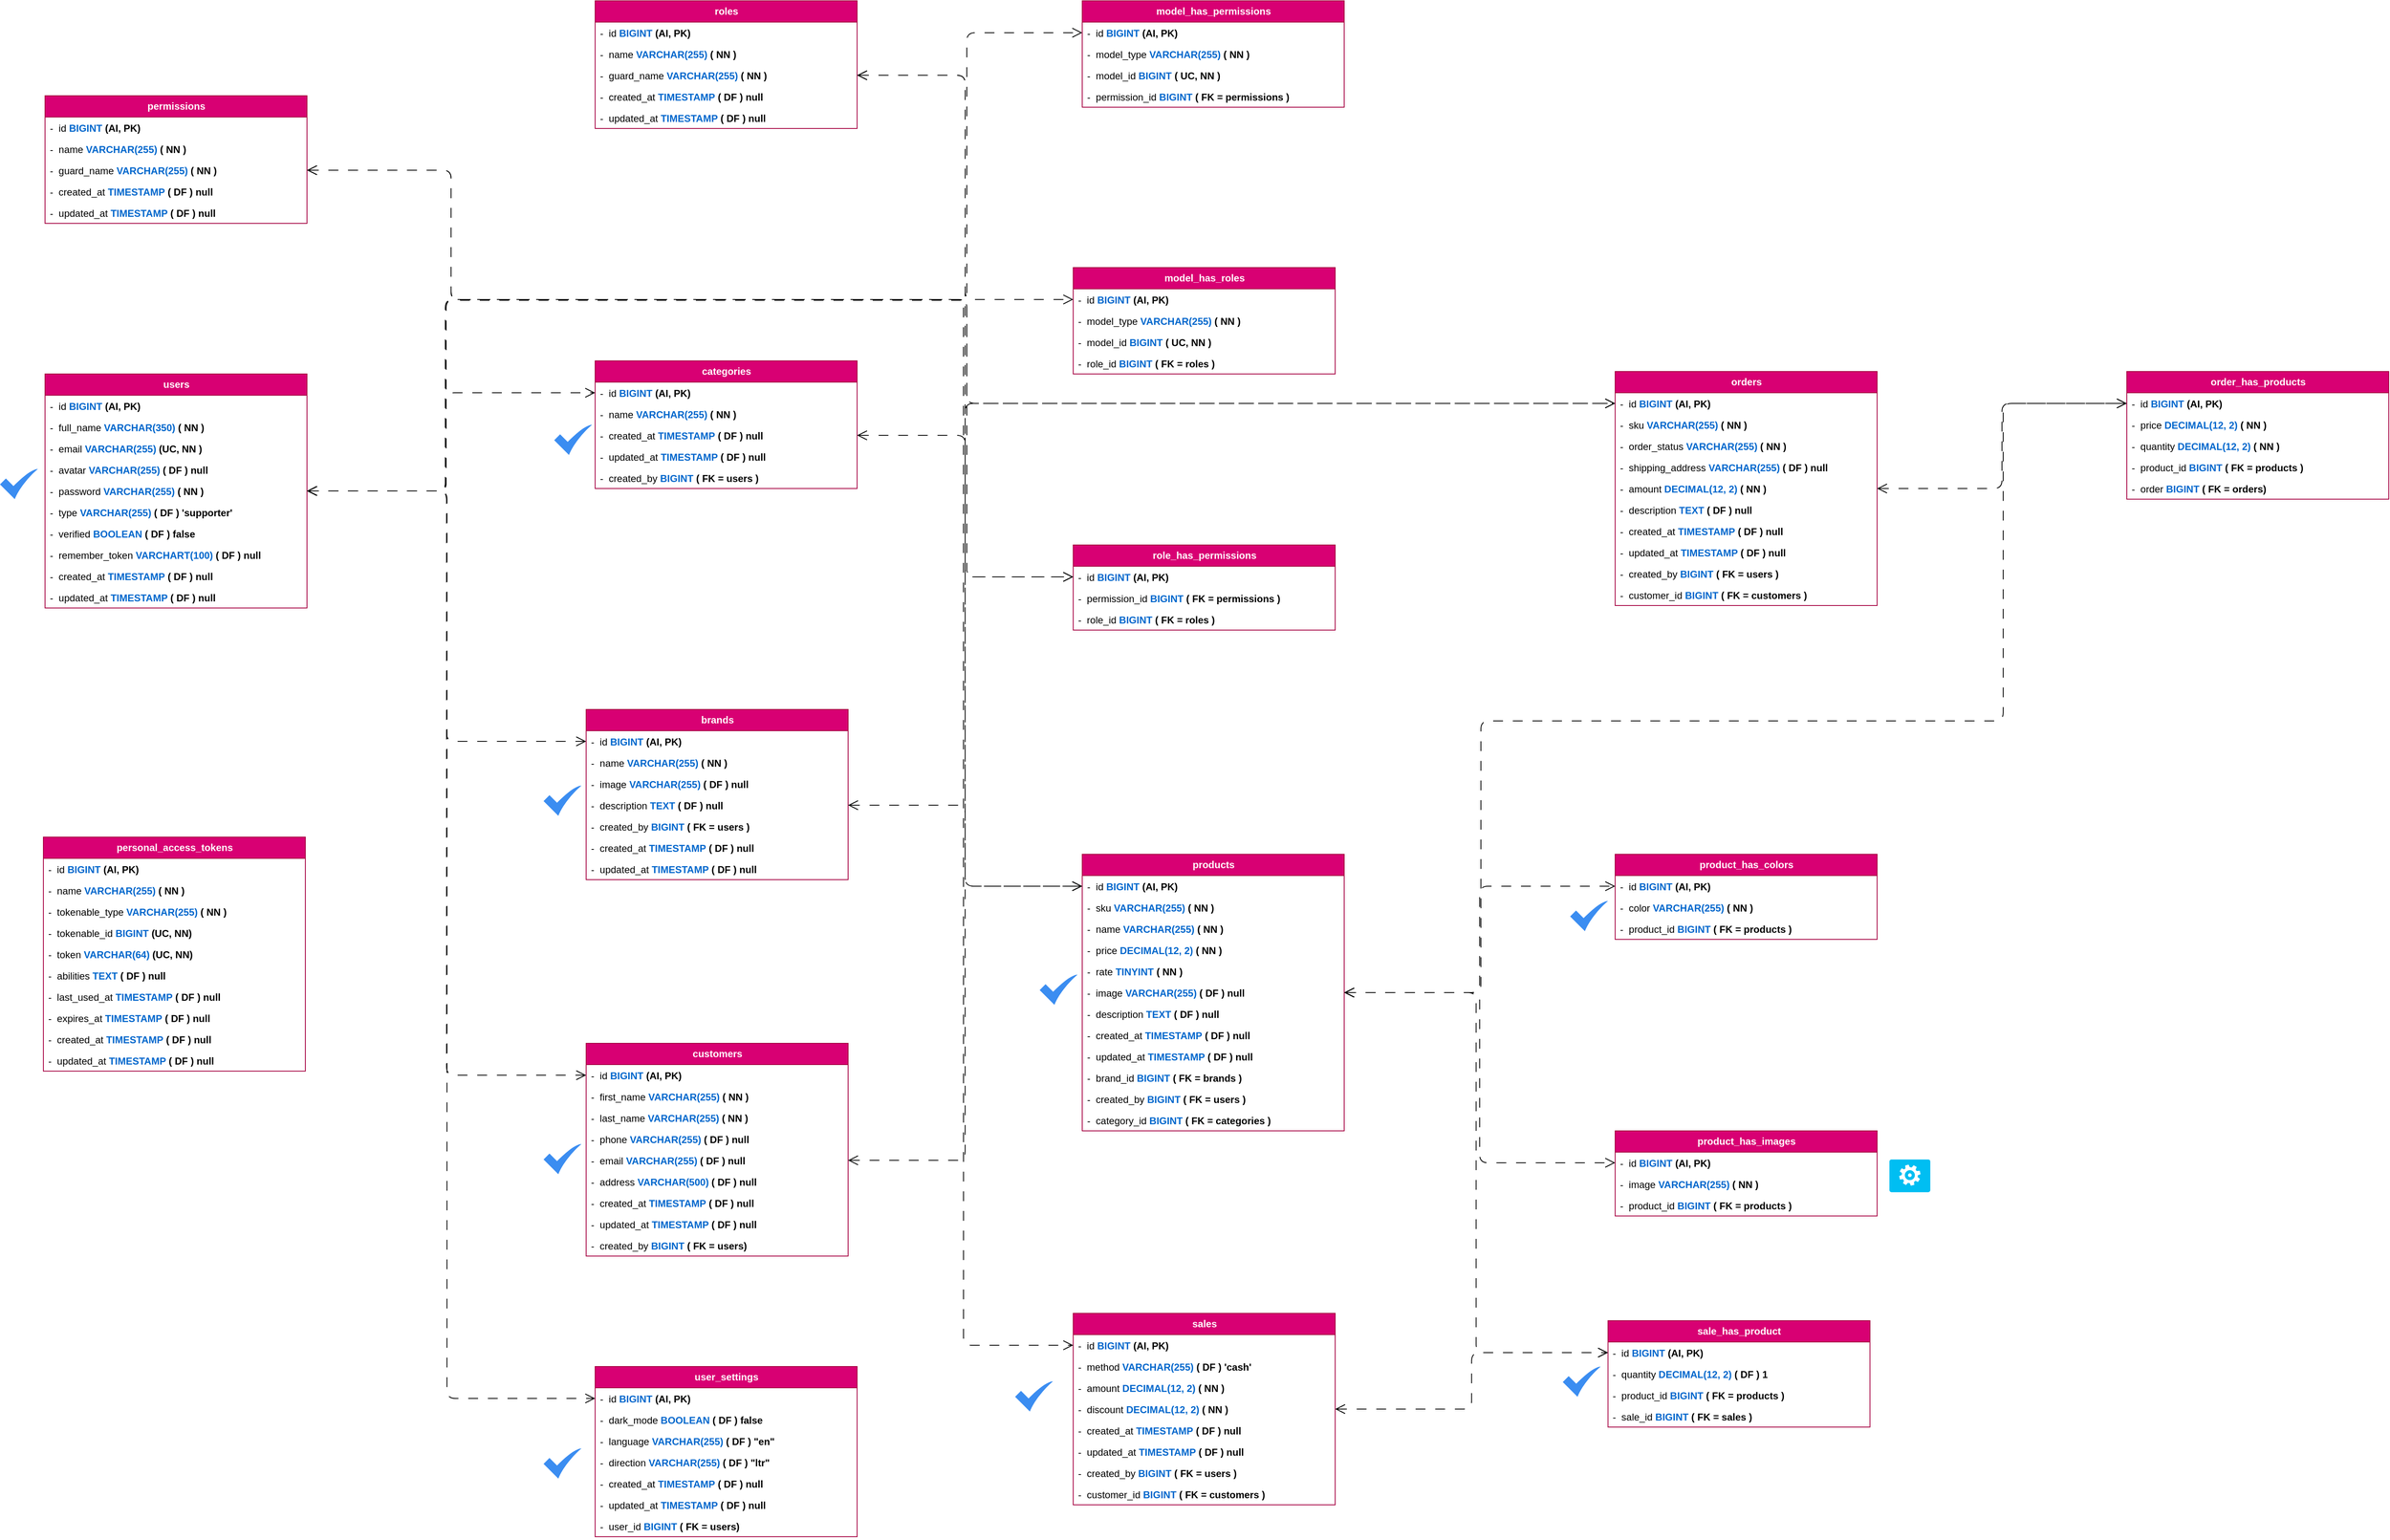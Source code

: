 <mxfile version="22.0.2" type="device" pages="4">
  <diagram name="Database Map" id="6O3sYQY15cstD4i7R7Sd">
    <mxGraphModel dx="3064" dy="2222" grid="0" gridSize="10" guides="1" tooltips="1" connect="1" arrows="1" fold="1" page="0" pageScale="1" pageWidth="850" pageHeight="1100" math="0" shadow="0">
      <root>
        <mxCell id="0" />
        <mxCell id="1" parent="0" />
        <UserObject label="users" tooltip="hello&#xa;" id="3bsqWY13QTQpi48-cMfZ-1">
          <mxCell style="swimlane;fontStyle=1;childLayout=stackLayout;horizontal=1;startSize=26;fillColor=#d80073;horizontalStack=0;resizeParent=1;resizeParentMax=0;resizeLast=0;collapsible=1;marginBottom=0;html=1;fontSize=12;strokeColor=#A50040;fontColor=#ffffff;connectable=1;allowArrows=1;treeFolding=0;treeMoving=0;comic=0;noLabel=0;portConstraintRotation=0;snapToPoint=0;fixDash=0;deletable=1;pointerEvents=1;moveCells=0;fixedWidth=0;autosize=0;movable=1;resizable=1;rotatable=1;editable=1;locked=0;" parent="1" vertex="1">
            <mxGeometry x="30" y="40" width="320" height="286" as="geometry">
              <mxRectangle x="540" y="230" width="70" height="30" as="alternateBounds" />
            </mxGeometry>
          </mxCell>
        </UserObject>
        <mxCell id="3bsqWY13QTQpi48-cMfZ-2" value="-&amp;nbsp; id &lt;font color=&quot;#0066cc&quot;&gt;&lt;b&gt;BIGINT&amp;nbsp;&lt;/b&gt;&lt;/font&gt;&lt;b&gt;(AI, PK)&lt;/b&gt;" style="text;align=left;verticalAlign=top;spacingLeft=4;spacingRight=4;overflow=hidden;rotatable=1;points=[[0,0.5],[1,0.5]];portConstraint=eastwest;whiteSpace=wrap;html=1;fontSize=12;movable=1;resizable=1;deletable=1;editable=1;locked=0;connectable=1;" parent="3bsqWY13QTQpi48-cMfZ-1" vertex="1">
          <mxGeometry y="26" width="320" height="26" as="geometry" />
        </mxCell>
        <mxCell id="3bsqWY13QTQpi48-cMfZ-9" value="-&amp;nbsp; full_name&amp;nbsp;&lt;font color=&quot;#0066cc&quot;&gt;&lt;b&gt;VARCHAR(350)&amp;nbsp;&lt;/b&gt;&lt;/font&gt;&lt;b&gt;( NN )&lt;/b&gt;" style="text;align=left;verticalAlign=top;spacingLeft=4;spacingRight=4;overflow=hidden;rotatable=1;points=[[0,0.5],[1,0.5]];portConstraint=eastwest;whiteSpace=wrap;html=1;fontSize=12;movable=1;resizable=1;deletable=1;editable=1;locked=0;connectable=1;" parent="3bsqWY13QTQpi48-cMfZ-1" vertex="1">
          <mxGeometry y="52" width="320" height="26" as="geometry" />
        </mxCell>
        <mxCell id="3bsqWY13QTQpi48-cMfZ-5" value="-&amp;nbsp; email&amp;nbsp;&lt;font color=&quot;#0066cc&quot;&gt;&lt;b&gt;VARCHAR(255)&amp;nbsp;&lt;/b&gt;&lt;/font&gt;&lt;b&gt;(UC, NN )&lt;/b&gt;" style="text;align=left;verticalAlign=top;spacingLeft=4;spacingRight=4;overflow=hidden;rotatable=1;points=[[0,0.5],[1,0.5]];portConstraint=eastwest;whiteSpace=wrap;html=1;fontSize=12;movable=1;resizable=1;deletable=1;editable=1;locked=0;connectable=1;" parent="3bsqWY13QTQpi48-cMfZ-1" vertex="1">
          <mxGeometry y="78" width="320" height="26" as="geometry" />
        </mxCell>
        <mxCell id="3bsqWY13QTQpi48-cMfZ-11" value="-&amp;nbsp; avatar&amp;nbsp;&lt;font color=&quot;#0066cc&quot;&gt;&lt;b&gt;VARCHAR(255)&amp;nbsp;&lt;/b&gt;&lt;/font&gt;&lt;b&gt;( DF ) null&lt;/b&gt;" style="text;align=left;verticalAlign=top;spacingLeft=4;spacingRight=4;overflow=hidden;rotatable=1;points=[[0,0.5],[1,0.5]];portConstraint=eastwest;whiteSpace=wrap;html=1;fontSize=12;movable=1;resizable=1;deletable=1;editable=1;locked=0;connectable=1;" parent="3bsqWY13QTQpi48-cMfZ-1" vertex="1">
          <mxGeometry y="104" width="320" height="26" as="geometry" />
        </mxCell>
        <mxCell id="3bsqWY13QTQpi48-cMfZ-7" value="-&amp;nbsp; password&amp;nbsp;&lt;font color=&quot;#0066cc&quot;&gt;&lt;b&gt;VARCHAR(255)&amp;nbsp;&lt;/b&gt;&lt;/font&gt;&lt;b&gt;( NN )&lt;/b&gt;" style="text;align=left;verticalAlign=top;spacingLeft=4;spacingRight=4;overflow=hidden;rotatable=1;points=[[0,0.5],[1,0.5]];portConstraint=eastwest;whiteSpace=wrap;html=1;fontSize=12;movable=1;resizable=1;deletable=1;editable=1;locked=0;connectable=1;" parent="3bsqWY13QTQpi48-cMfZ-1" vertex="1">
          <mxGeometry y="130" width="320" height="26" as="geometry" />
        </mxCell>
        <mxCell id="3bsqWY13QTQpi48-cMfZ-13" value="-&amp;nbsp; type&amp;nbsp;&lt;font color=&quot;#0066cc&quot;&gt;&lt;b&gt;VARCHAR(255)&amp;nbsp;&lt;/b&gt;&lt;/font&gt;&lt;b&gt;( DF ) &#39;supporter&lt;/b&gt;&lt;b style=&quot;background-color: initial;&quot;&gt;&#39;&lt;/b&gt;" style="text;align=left;verticalAlign=top;spacingLeft=4;spacingRight=4;overflow=hidden;rotatable=1;points=[[0,0.5],[1,0.5]];portConstraint=eastwest;whiteSpace=wrap;html=1;fontSize=12;movable=1;resizable=1;deletable=1;editable=1;locked=0;connectable=1;" parent="3bsqWY13QTQpi48-cMfZ-1" vertex="1">
          <mxGeometry y="156" width="320" height="26" as="geometry" />
        </mxCell>
        <mxCell id="3bsqWY13QTQpi48-cMfZ-197" value="-&amp;nbsp;&amp;nbsp;verified&amp;nbsp;&lt;font color=&quot;#0066cc&quot;&gt;&lt;b&gt;BOOLEAN&amp;nbsp;&lt;/b&gt;&lt;/font&gt;&lt;b&gt;( DF ) false&lt;/b&gt;" style="text;align=left;verticalAlign=top;spacingLeft=4;spacingRight=4;overflow=hidden;rotatable=1;points=[[0,0.5],[1,0.5]];portConstraint=eastwest;whiteSpace=wrap;html=1;fontSize=12;movable=1;resizable=1;deletable=1;editable=1;locked=0;connectable=1;" parent="3bsqWY13QTQpi48-cMfZ-1" vertex="1">
          <mxGeometry y="182" width="320" height="26" as="geometry" />
        </mxCell>
        <mxCell id="3bsqWY13QTQpi48-cMfZ-200" value="-&amp;nbsp;&amp;nbsp;remember_token&amp;nbsp;&lt;font style=&quot;background-color: initial;&quot; color=&quot;#0066cc&quot;&gt;&lt;b&gt;VARCHART(100)&amp;nbsp;&lt;/b&gt;&lt;/font&gt;&lt;b style=&quot;background-color: initial;&quot;&gt;( DF ) null&lt;/b&gt;" style="text;align=left;verticalAlign=top;spacingLeft=4;spacingRight=4;overflow=hidden;rotatable=1;points=[[0,0.5],[1,0.5]];portConstraint=eastwest;whiteSpace=wrap;html=1;fontSize=12;movable=1;resizable=1;deletable=1;editable=1;locked=0;connectable=1;" parent="3bsqWY13QTQpi48-cMfZ-1" vertex="1">
          <mxGeometry y="208" width="320" height="26" as="geometry" />
        </mxCell>
        <mxCell id="3bsqWY13QTQpi48-cMfZ-10" value="-&amp;nbsp; created_at&amp;nbsp;&lt;font color=&quot;#0066cc&quot;&gt;&lt;b&gt;TIMESTAMP&amp;nbsp;&lt;/b&gt;&lt;/font&gt;&lt;b&gt;( DF ) null&lt;/b&gt;" style="text;align=left;verticalAlign=top;spacingLeft=4;spacingRight=4;overflow=hidden;rotatable=1;points=[[0,0.5],[1,0.5]];portConstraint=eastwest;whiteSpace=wrap;html=1;fontSize=12;movable=1;resizable=1;deletable=1;editable=1;locked=0;connectable=1;" parent="3bsqWY13QTQpi48-cMfZ-1" vertex="1">
          <mxGeometry y="234" width="320" height="26" as="geometry" />
        </mxCell>
        <mxCell id="3bsqWY13QTQpi48-cMfZ-12" value="-&amp;nbsp; updated_at&amp;nbsp;&lt;font color=&quot;#0066cc&quot;&gt;&lt;b&gt;TIMESTAMP&amp;nbsp;&lt;/b&gt;&lt;/font&gt;&lt;b&gt;( DF ) null&lt;/b&gt;" style="text;align=left;verticalAlign=top;spacingLeft=4;spacingRight=4;overflow=hidden;rotatable=1;points=[[0,0.5],[1,0.5]];portConstraint=eastwest;whiteSpace=wrap;html=1;fontSize=12;movable=1;resizable=1;deletable=1;editable=1;locked=0;connectable=1;" parent="3bsqWY13QTQpi48-cMfZ-1" vertex="1">
          <mxGeometry y="260" width="320" height="26" as="geometry" />
        </mxCell>
        <UserObject label="personal_access_tokens" tooltip="hello&#xa;" id="3bsqWY13QTQpi48-cMfZ-14">
          <mxCell style="swimlane;fontStyle=1;childLayout=stackLayout;horizontal=1;startSize=26;fillColor=#d80073;horizontalStack=0;resizeParent=1;resizeParentMax=0;resizeLast=0;collapsible=1;marginBottom=0;html=1;fontSize=12;strokeColor=#A50040;fontColor=#ffffff;connectable=1;allowArrows=1;treeFolding=0;treeMoving=0;comic=0;noLabel=0;portConstraintRotation=0;snapToPoint=0;fixDash=0;deletable=1;pointerEvents=1;moveCells=0;fixedWidth=0;autosize=0;movable=1;resizable=1;rotatable=1;editable=1;locked=0;" parent="1" vertex="1">
            <mxGeometry x="28" y="606" width="320" height="286" as="geometry">
              <mxRectangle x="540" y="230" width="70" height="30" as="alternateBounds" />
            </mxGeometry>
          </mxCell>
        </UserObject>
        <mxCell id="3bsqWY13QTQpi48-cMfZ-15" value="-&amp;nbsp; id &lt;font color=&quot;#0066cc&quot;&gt;&lt;b&gt;BIGINT&amp;nbsp;&lt;/b&gt;&lt;/font&gt;&lt;b&gt;(AI, PK)&lt;/b&gt;" style="text;align=left;verticalAlign=top;spacingLeft=4;spacingRight=4;overflow=hidden;rotatable=1;points=[[0,0.5],[1,0.5]];portConstraint=eastwest;whiteSpace=wrap;html=1;fontSize=12;movable=1;resizable=1;deletable=1;editable=1;locked=0;connectable=1;" parent="3bsqWY13QTQpi48-cMfZ-14" vertex="1">
          <mxGeometry y="26" width="320" height="26" as="geometry" />
        </mxCell>
        <mxCell id="3bsqWY13QTQpi48-cMfZ-24" value="-&amp;nbsp; name&amp;nbsp;&lt;font color=&quot;#0066cc&quot;&gt;&lt;b&gt;VARCHAR(255)&amp;nbsp;&lt;/b&gt;&lt;/font&gt;&lt;b&gt;( NN )&lt;/b&gt;" style="text;align=left;verticalAlign=top;spacingLeft=4;spacingRight=4;overflow=hidden;rotatable=1;points=[[0,0.5],[1,0.5]];portConstraint=eastwest;whiteSpace=wrap;html=1;fontSize=12;movable=1;resizable=1;deletable=1;editable=1;locked=0;connectable=1;" parent="3bsqWY13QTQpi48-cMfZ-14" vertex="1">
          <mxGeometry y="52" width="320" height="26" as="geometry" />
        </mxCell>
        <mxCell id="3bsqWY13QTQpi48-cMfZ-16" value="-&amp;nbsp;&amp;nbsp;tokenable_type&amp;nbsp;&lt;font color=&quot;#0066cc&quot;&gt;&lt;b&gt;VARCHAR(255)&amp;nbsp;&lt;/b&gt;&lt;/font&gt;&lt;b&gt;( NN )&lt;/b&gt;" style="text;align=left;verticalAlign=top;spacingLeft=4;spacingRight=4;overflow=hidden;rotatable=1;points=[[0,0.5],[1,0.5]];portConstraint=eastwest;whiteSpace=wrap;html=1;fontSize=12;movable=1;resizable=1;deletable=1;editable=1;locked=0;connectable=1;" parent="3bsqWY13QTQpi48-cMfZ-14" vertex="1">
          <mxGeometry y="78" width="320" height="26" as="geometry" />
        </mxCell>
        <mxCell id="3bsqWY13QTQpi48-cMfZ-25" value="-&amp;nbsp;&amp;nbsp;tokenable_id&amp;nbsp;&lt;font color=&quot;#0066cc&quot;&gt;&lt;b&gt;BIGINT&amp;nbsp;&lt;/b&gt;&lt;/font&gt;&lt;b&gt;(UC, NN)&lt;/b&gt;" style="text;align=left;verticalAlign=top;spacingLeft=4;spacingRight=4;overflow=hidden;rotatable=1;points=[[0,0.5],[1,0.5]];portConstraint=eastwest;whiteSpace=wrap;html=1;fontSize=12;movable=1;resizable=1;deletable=1;editable=1;locked=0;connectable=1;" parent="3bsqWY13QTQpi48-cMfZ-14" vertex="1">
          <mxGeometry y="104" width="320" height="26" as="geometry" />
        </mxCell>
        <mxCell id="3bsqWY13QTQpi48-cMfZ-26" value="-&amp;nbsp; token&amp;nbsp;&lt;font color=&quot;#0066cc&quot;&gt;&lt;b&gt;VARCHAR(64)&amp;nbsp;&lt;/b&gt;&lt;/font&gt;&lt;b&gt;(UC, NN)&lt;/b&gt;" style="text;align=left;verticalAlign=top;spacingLeft=4;spacingRight=4;overflow=hidden;rotatable=1;points=[[0,0.5],[1,0.5]];portConstraint=eastwest;whiteSpace=wrap;html=1;fontSize=12;movable=1;resizable=1;deletable=1;editable=1;locked=0;connectable=1;" parent="3bsqWY13QTQpi48-cMfZ-14" vertex="1">
          <mxGeometry y="130" width="320" height="26" as="geometry" />
        </mxCell>
        <mxCell id="3bsqWY13QTQpi48-cMfZ-27" value="-&amp;nbsp;&amp;nbsp;abilities&amp;nbsp;&lt;font color=&quot;#0066cc&quot;&gt;&lt;b&gt;TEXT&amp;nbsp;&lt;/b&gt;&lt;/font&gt;&lt;b&gt;( DF ) null&lt;/b&gt;" style="text;align=left;verticalAlign=top;spacingLeft=4;spacingRight=4;overflow=hidden;rotatable=1;points=[[0,0.5],[1,0.5]];portConstraint=eastwest;whiteSpace=wrap;html=1;fontSize=12;movable=1;resizable=1;deletable=1;editable=1;locked=0;connectable=1;" parent="3bsqWY13QTQpi48-cMfZ-14" vertex="1">
          <mxGeometry y="156" width="320" height="26" as="geometry" />
        </mxCell>
        <mxCell id="3bsqWY13QTQpi48-cMfZ-28" value="-&amp;nbsp;&amp;nbsp;last_used_at&amp;nbsp;&lt;font color=&quot;#0066cc&quot;&gt;&lt;b&gt;TIMESTAMP&amp;nbsp;&lt;/b&gt;&lt;/font&gt;&lt;b&gt;( DF ) null&lt;/b&gt;" style="text;align=left;verticalAlign=top;spacingLeft=4;spacingRight=4;overflow=hidden;rotatable=1;points=[[0,0.5],[1,0.5]];portConstraint=eastwest;whiteSpace=wrap;html=1;fontSize=12;movable=1;resizable=1;deletable=1;editable=1;locked=0;connectable=1;" parent="3bsqWY13QTQpi48-cMfZ-14" vertex="1">
          <mxGeometry y="182" width="320" height="26" as="geometry" />
        </mxCell>
        <mxCell id="3bsqWY13QTQpi48-cMfZ-29" value="-&amp;nbsp;&amp;nbsp;expires_at&amp;nbsp;&lt;font color=&quot;#0066cc&quot;&gt;&lt;b&gt;TIMESTAMP&amp;nbsp;&lt;/b&gt;&lt;/font&gt;&lt;b&gt;( DF ) null&lt;/b&gt;" style="text;align=left;verticalAlign=top;spacingLeft=4;spacingRight=4;overflow=hidden;rotatable=1;points=[[0,0.5],[1,0.5]];portConstraint=eastwest;whiteSpace=wrap;html=1;fontSize=12;movable=1;resizable=1;deletable=1;editable=1;locked=0;connectable=1;" parent="3bsqWY13QTQpi48-cMfZ-14" vertex="1">
          <mxGeometry y="208" width="320" height="26" as="geometry" />
        </mxCell>
        <mxCell id="3bsqWY13QTQpi48-cMfZ-22" value="-&amp;nbsp; created_at&amp;nbsp;&lt;font color=&quot;#0066cc&quot;&gt;&lt;b&gt;TIMESTAMP&amp;nbsp;&lt;/b&gt;&lt;/font&gt;&lt;b&gt;( DF ) null&lt;/b&gt;" style="text;align=left;verticalAlign=top;spacingLeft=4;spacingRight=4;overflow=hidden;rotatable=1;points=[[0,0.5],[1,0.5]];portConstraint=eastwest;whiteSpace=wrap;html=1;fontSize=12;movable=1;resizable=1;deletable=1;editable=1;locked=0;connectable=1;" parent="3bsqWY13QTQpi48-cMfZ-14" vertex="1">
          <mxGeometry y="234" width="320" height="26" as="geometry" />
        </mxCell>
        <mxCell id="3bsqWY13QTQpi48-cMfZ-23" value="-&amp;nbsp; updated_at&amp;nbsp;&lt;font color=&quot;#0066cc&quot;&gt;&lt;b&gt;TIMESTAMP&amp;nbsp;&lt;/b&gt;&lt;/font&gt;&lt;b&gt;( DF ) null&lt;/b&gt;" style="text;align=left;verticalAlign=top;spacingLeft=4;spacingRight=4;overflow=hidden;rotatable=1;points=[[0,0.5],[1,0.5]];portConstraint=eastwest;whiteSpace=wrap;html=1;fontSize=12;movable=1;resizable=1;deletable=1;editable=1;locked=0;connectable=1;" parent="3bsqWY13QTQpi48-cMfZ-14" vertex="1">
          <mxGeometry y="260" width="320" height="26" as="geometry" />
        </mxCell>
        <UserObject label="permissions" tooltip="hello&#xa;" id="3bsqWY13QTQpi48-cMfZ-30">
          <mxCell style="swimlane;fontStyle=1;childLayout=stackLayout;horizontal=1;startSize=26;fillColor=#d80073;horizontalStack=0;resizeParent=1;resizeParentMax=0;resizeLast=0;collapsible=1;marginBottom=0;html=1;fontSize=12;strokeColor=#A50040;fontColor=#ffffff;connectable=1;allowArrows=1;treeFolding=0;treeMoving=0;comic=0;noLabel=0;portConstraintRotation=0;snapToPoint=0;fixDash=0;deletable=1;pointerEvents=1;moveCells=0;fixedWidth=0;autosize=0;movable=1;resizable=1;rotatable=1;editable=1;locked=0;" parent="1" vertex="1">
            <mxGeometry x="30" y="-300" width="320" height="156" as="geometry">
              <mxRectangle x="540" y="230" width="70" height="30" as="alternateBounds" />
            </mxGeometry>
          </mxCell>
        </UserObject>
        <mxCell id="3bsqWY13QTQpi48-cMfZ-31" value="-&amp;nbsp; id &lt;font color=&quot;#0066cc&quot;&gt;&lt;b&gt;BIGINT&amp;nbsp;&lt;/b&gt;&lt;/font&gt;&lt;b&gt;(AI, PK)&lt;/b&gt;" style="text;align=left;verticalAlign=top;spacingLeft=4;spacingRight=4;overflow=hidden;rotatable=1;points=[[0,0.5],[1,0.5]];portConstraint=eastwest;whiteSpace=wrap;html=1;fontSize=12;movable=1;resizable=1;deletable=1;editable=1;locked=0;connectable=1;" parent="3bsqWY13QTQpi48-cMfZ-30" vertex="1">
          <mxGeometry y="26" width="320" height="26" as="geometry" />
        </mxCell>
        <mxCell id="3bsqWY13QTQpi48-cMfZ-32" value="-&amp;nbsp; name&amp;nbsp;&lt;font color=&quot;#0066cc&quot;&gt;&lt;b&gt;VARCHAR(255)&amp;nbsp;&lt;/b&gt;&lt;/font&gt;&lt;b&gt;( NN )&lt;/b&gt;" style="text;align=left;verticalAlign=top;spacingLeft=4;spacingRight=4;overflow=hidden;rotatable=1;points=[[0,0.5],[1,0.5]];portConstraint=eastwest;whiteSpace=wrap;html=1;fontSize=12;movable=1;resizable=1;deletable=1;editable=1;locked=0;connectable=1;" parent="3bsqWY13QTQpi48-cMfZ-30" vertex="1">
          <mxGeometry y="52" width="320" height="26" as="geometry" />
        </mxCell>
        <mxCell id="3bsqWY13QTQpi48-cMfZ-40" value="-&amp;nbsp;&amp;nbsp;guard_name&amp;nbsp;&lt;font color=&quot;#0066cc&quot;&gt;&lt;b&gt;VARCHAR(255)&amp;nbsp;&lt;/b&gt;&lt;/font&gt;&lt;b&gt;( NN )&lt;/b&gt;" style="text;align=left;verticalAlign=top;spacingLeft=4;spacingRight=4;overflow=hidden;rotatable=1;points=[[0,0.5],[1,0.5]];portConstraint=eastwest;whiteSpace=wrap;html=1;fontSize=12;movable=1;resizable=1;deletable=1;editable=1;locked=0;connectable=1;" parent="3bsqWY13QTQpi48-cMfZ-30" vertex="1">
          <mxGeometry y="78" width="320" height="26" as="geometry" />
        </mxCell>
        <mxCell id="3bsqWY13QTQpi48-cMfZ-38" value="-&amp;nbsp; created_at&amp;nbsp;&lt;font color=&quot;#0066cc&quot;&gt;&lt;b&gt;TIMESTAMP&amp;nbsp;&lt;/b&gt;&lt;/font&gt;&lt;b&gt;( DF ) null&lt;/b&gt;" style="text;align=left;verticalAlign=top;spacingLeft=4;spacingRight=4;overflow=hidden;rotatable=1;points=[[0,0.5],[1,0.5]];portConstraint=eastwest;whiteSpace=wrap;html=1;fontSize=12;movable=1;resizable=1;deletable=1;editable=1;locked=0;connectable=1;" parent="3bsqWY13QTQpi48-cMfZ-30" vertex="1">
          <mxGeometry y="104" width="320" height="26" as="geometry" />
        </mxCell>
        <mxCell id="3bsqWY13QTQpi48-cMfZ-39" value="-&amp;nbsp; updated_at&amp;nbsp;&lt;font color=&quot;#0066cc&quot;&gt;&lt;b&gt;TIMESTAMP&amp;nbsp;&lt;/b&gt;&lt;/font&gt;&lt;b&gt;( DF ) null&lt;/b&gt;" style="text;align=left;verticalAlign=top;spacingLeft=4;spacingRight=4;overflow=hidden;rotatable=1;points=[[0,0.5],[1,0.5]];portConstraint=eastwest;whiteSpace=wrap;html=1;fontSize=12;movable=1;resizable=1;deletable=1;editable=1;locked=0;connectable=1;" parent="3bsqWY13QTQpi48-cMfZ-30" vertex="1">
          <mxGeometry y="130" width="320" height="26" as="geometry" />
        </mxCell>
        <UserObject label="products" tooltip="hello&#xa;" id="3bsqWY13QTQpi48-cMfZ-41">
          <mxCell style="swimlane;fontStyle=1;childLayout=stackLayout;horizontal=1;startSize=26;fillColor=#d80073;horizontalStack=0;resizeParent=1;resizeParentMax=0;resizeLast=0;collapsible=1;marginBottom=0;html=1;fontSize=12;strokeColor=#A50040;fontColor=#ffffff;connectable=1;allowArrows=1;treeFolding=0;treeMoving=0;comic=0;noLabel=0;portConstraintRotation=0;snapToPoint=0;fixDash=0;deletable=1;pointerEvents=1;moveCells=0;fixedWidth=0;autosize=0;movable=1;resizable=1;rotatable=1;editable=1;locked=0;" parent="1" vertex="1">
            <mxGeometry x="1297" y="627" width="320" height="338" as="geometry">
              <mxRectangle x="540" y="230" width="70" height="30" as="alternateBounds" />
            </mxGeometry>
          </mxCell>
        </UserObject>
        <mxCell id="3bsqWY13QTQpi48-cMfZ-42" value="-&amp;nbsp; id &lt;font color=&quot;#0066cc&quot;&gt;&lt;b&gt;BIGINT&amp;nbsp;&lt;/b&gt;&lt;/font&gt;&lt;b&gt;(AI, PK)&lt;/b&gt;" style="text;align=left;verticalAlign=top;spacingLeft=4;spacingRight=4;overflow=hidden;rotatable=1;points=[[0,0.5],[1,0.5]];portConstraint=eastwest;whiteSpace=wrap;html=1;fontSize=12;movable=1;resizable=1;deletable=1;editable=1;locked=0;connectable=1;" parent="3bsqWY13QTQpi48-cMfZ-41" vertex="1">
          <mxGeometry y="26" width="320" height="26" as="geometry" />
        </mxCell>
        <mxCell id="3bsqWY13QTQpi48-cMfZ-43" value="-&amp;nbsp; sku&amp;nbsp;&lt;font color=&quot;#0066cc&quot;&gt;&lt;b&gt;VARCHAR(255)&amp;nbsp;&lt;/b&gt;&lt;/font&gt;&lt;b&gt;( NN )&lt;/b&gt;" style="text;align=left;verticalAlign=top;spacingLeft=4;spacingRight=4;overflow=hidden;rotatable=1;points=[[0,0.5],[1,0.5]];portConstraint=eastwest;whiteSpace=wrap;html=1;fontSize=12;movable=1;resizable=1;deletable=1;editable=1;locked=0;connectable=1;" parent="3bsqWY13QTQpi48-cMfZ-41" vertex="1">
          <mxGeometry y="52" width="320" height="26" as="geometry" />
        </mxCell>
        <mxCell id="3bsqWY13QTQpi48-cMfZ-62" value="-&amp;nbsp; name&amp;nbsp;&lt;font color=&quot;#0066cc&quot;&gt;&lt;b&gt;VARCHAR(255)&amp;nbsp;&lt;/b&gt;&lt;/font&gt;&lt;b&gt;( NN )&lt;/b&gt;" style="text;align=left;verticalAlign=top;spacingLeft=4;spacingRight=4;overflow=hidden;rotatable=1;points=[[0,0.5],[1,0.5]];portConstraint=eastwest;whiteSpace=wrap;html=1;fontSize=12;movable=1;resizable=1;deletable=1;editable=1;locked=0;connectable=1;" parent="3bsqWY13QTQpi48-cMfZ-41" vertex="1">
          <mxGeometry y="78" width="320" height="26" as="geometry" />
        </mxCell>
        <mxCell id="3bsqWY13QTQpi48-cMfZ-44" value="-&amp;nbsp;&amp;nbsp;price&amp;nbsp;&lt;font color=&quot;#0066cc&quot;&gt;&lt;b&gt;DECIMAL(12, 2)&amp;nbsp;&lt;/b&gt;&lt;/font&gt;&lt;b&gt;( NN )&lt;/b&gt;" style="text;align=left;verticalAlign=top;spacingLeft=4;spacingRight=4;overflow=hidden;rotatable=1;points=[[0,0.5],[1,0.5]];portConstraint=eastwest;whiteSpace=wrap;html=1;fontSize=12;movable=1;resizable=1;deletable=1;editable=1;locked=0;connectable=1;" parent="3bsqWY13QTQpi48-cMfZ-41" vertex="1">
          <mxGeometry y="104" width="320" height="26" as="geometry" />
        </mxCell>
        <mxCell id="3bsqWY13QTQpi48-cMfZ-63" value="-&amp;nbsp;&amp;nbsp;rate&amp;nbsp;&lt;font color=&quot;#0066cc&quot;&gt;&lt;b&gt;TINYINT&amp;nbsp;&lt;/b&gt;&lt;/font&gt;&lt;b&gt;( NN )&lt;/b&gt;" style="text;align=left;verticalAlign=top;spacingLeft=4;spacingRight=4;overflow=hidden;rotatable=1;points=[[0,0.5],[1,0.5]];portConstraint=eastwest;whiteSpace=wrap;html=1;fontSize=12;movable=1;resizable=1;deletable=1;editable=1;locked=0;connectable=1;" parent="3bsqWY13QTQpi48-cMfZ-41" vertex="1">
          <mxGeometry y="130" width="320" height="26" as="geometry" />
        </mxCell>
        <mxCell id="3bsqWY13QTQpi48-cMfZ-93" value="-&amp;nbsp;&amp;nbsp;image&amp;nbsp;&lt;font color=&quot;#0066cc&quot;&gt;&lt;b&gt;VARCHAR(255)&amp;nbsp;&lt;/b&gt;&lt;/font&gt;&lt;b&gt;( DF ) null&lt;/b&gt;" style="text;align=left;verticalAlign=top;spacingLeft=4;spacingRight=4;overflow=hidden;rotatable=1;points=[[0,0.5],[1,0.5]];portConstraint=eastwest;whiteSpace=wrap;html=1;fontSize=12;movable=1;resizable=1;deletable=1;editable=1;locked=0;connectable=1;" parent="3bsqWY13QTQpi48-cMfZ-41" vertex="1">
          <mxGeometry y="156" width="320" height="26" as="geometry" />
        </mxCell>
        <mxCell id="3bsqWY13QTQpi48-cMfZ-64" value="-&amp;nbsp; description&amp;nbsp;&lt;font color=&quot;#0066cc&quot;&gt;&lt;b&gt;TEXT&amp;nbsp;&lt;/b&gt;&lt;/font&gt;&lt;b&gt;( DF ) null&lt;/b&gt;" style="text;align=left;verticalAlign=top;spacingLeft=4;spacingRight=4;overflow=hidden;rotatable=1;points=[[0,0.5],[1,0.5]];portConstraint=eastwest;whiteSpace=wrap;html=1;fontSize=12;movable=1;resizable=1;deletable=1;editable=1;locked=0;connectable=1;" parent="3bsqWY13QTQpi48-cMfZ-41" vertex="1">
          <mxGeometry y="182" width="320" height="26" as="geometry" />
        </mxCell>
        <mxCell id="3bsqWY13QTQpi48-cMfZ-45" value="-&amp;nbsp; created_at&amp;nbsp;&lt;font color=&quot;#0066cc&quot;&gt;&lt;b&gt;TIMESTAMP&amp;nbsp;&lt;/b&gt;&lt;/font&gt;&lt;b&gt;( DF ) null&lt;/b&gt;" style="text;align=left;verticalAlign=top;spacingLeft=4;spacingRight=4;overflow=hidden;rotatable=1;points=[[0,0.5],[1,0.5]];portConstraint=eastwest;whiteSpace=wrap;html=1;fontSize=12;movable=1;resizable=1;deletable=1;editable=1;locked=0;connectable=1;" parent="3bsqWY13QTQpi48-cMfZ-41" vertex="1">
          <mxGeometry y="208" width="320" height="26" as="geometry" />
        </mxCell>
        <mxCell id="3bsqWY13QTQpi48-cMfZ-46" value="-&amp;nbsp; updated_at&amp;nbsp;&lt;font color=&quot;#0066cc&quot;&gt;&lt;b&gt;TIMESTAMP&amp;nbsp;&lt;/b&gt;&lt;/font&gt;&lt;b&gt;( DF ) null&lt;/b&gt;" style="text;align=left;verticalAlign=top;spacingLeft=4;spacingRight=4;overflow=hidden;rotatable=1;points=[[0,0.5],[1,0.5]];portConstraint=eastwest;whiteSpace=wrap;html=1;fontSize=12;movable=1;resizable=1;deletable=1;editable=1;locked=0;connectable=1;" parent="3bsqWY13QTQpi48-cMfZ-41" vertex="1">
          <mxGeometry y="234" width="320" height="26" as="geometry" />
        </mxCell>
        <mxCell id="3bsqWY13QTQpi48-cMfZ-66" value="-&amp;nbsp; brand_id&amp;nbsp;&lt;font color=&quot;#0066cc&quot;&gt;&lt;b&gt;BIGINT&amp;nbsp;&lt;/b&gt;&lt;/font&gt;&lt;b&gt;( FK = brands )&lt;/b&gt;" style="text;align=left;verticalAlign=top;spacingLeft=4;spacingRight=4;overflow=hidden;rotatable=1;points=[[0,0.5],[1,0.5]];portConstraint=eastwest;whiteSpace=wrap;html=1;fontSize=12;movable=1;resizable=1;deletable=1;editable=1;locked=0;connectable=1;" parent="3bsqWY13QTQpi48-cMfZ-41" vertex="1">
          <mxGeometry y="260" width="320" height="26" as="geometry" />
        </mxCell>
        <mxCell id="3bsqWY13QTQpi48-cMfZ-67" value="-&amp;nbsp; created_by&amp;nbsp;&lt;font color=&quot;#0066cc&quot;&gt;&lt;b&gt;BIGINT&amp;nbsp;&lt;/b&gt;&lt;/font&gt;&lt;b&gt;( FK = users )&lt;/b&gt;" style="text;align=left;verticalAlign=top;spacingLeft=4;spacingRight=4;overflow=hidden;rotatable=1;points=[[0,0.5],[1,0.5]];portConstraint=eastwest;whiteSpace=wrap;html=1;fontSize=12;movable=1;resizable=1;deletable=1;editable=1;locked=0;connectable=1;" parent="3bsqWY13QTQpi48-cMfZ-41" vertex="1">
          <mxGeometry y="286" width="320" height="26" as="geometry" />
        </mxCell>
        <mxCell id="3bsqWY13QTQpi48-cMfZ-99" value="-&amp;nbsp; category_id&amp;nbsp;&lt;font color=&quot;#0066cc&quot;&gt;&lt;b&gt;BIGINT&amp;nbsp;&lt;/b&gt;&lt;/font&gt;&lt;b&gt;( FK = categories )&lt;/b&gt;" style="text;align=left;verticalAlign=top;spacingLeft=4;spacingRight=4;overflow=hidden;rotatable=1;points=[[0,0.5],[1,0.5]];portConstraint=eastwest;whiteSpace=wrap;html=1;fontSize=12;movable=1;resizable=1;deletable=1;editable=1;locked=0;connectable=1;" parent="3bsqWY13QTQpi48-cMfZ-41" vertex="1">
          <mxGeometry y="312" width="320" height="26" as="geometry" />
        </mxCell>
        <UserObject label="categories" tooltip="hello&#xa;" id="3bsqWY13QTQpi48-cMfZ-47">
          <mxCell style="swimlane;fontStyle=1;childLayout=stackLayout;horizontal=1;startSize=26;fillColor=#d80073;horizontalStack=0;resizeParent=1;resizeParentMax=0;resizeLast=0;collapsible=1;marginBottom=0;html=1;fontSize=12;strokeColor=#A50040;fontColor=#ffffff;connectable=1;allowArrows=1;treeFolding=0;treeMoving=0;comic=0;noLabel=0;portConstraintRotation=0;snapToPoint=0;fixDash=0;deletable=1;pointerEvents=1;moveCells=0;fixedWidth=0;autosize=0;movable=1;resizable=1;rotatable=1;editable=1;locked=0;" parent="1" vertex="1">
            <mxGeometry x="702" y="24" width="320" height="156" as="geometry">
              <mxRectangle x="540" y="230" width="70" height="30" as="alternateBounds" />
            </mxGeometry>
          </mxCell>
        </UserObject>
        <mxCell id="3bsqWY13QTQpi48-cMfZ-48" value="-&amp;nbsp; id &lt;font color=&quot;#0066cc&quot;&gt;&lt;b&gt;BIGINT&amp;nbsp;&lt;/b&gt;&lt;/font&gt;&lt;b&gt;(AI, PK)&lt;/b&gt;" style="text;align=left;verticalAlign=top;spacingLeft=4;spacingRight=4;overflow=hidden;rotatable=1;points=[[0,0.5],[1,0.5]];portConstraint=eastwest;whiteSpace=wrap;html=1;fontSize=12;movable=1;resizable=1;deletable=1;editable=1;locked=0;connectable=1;" parent="3bsqWY13QTQpi48-cMfZ-47" vertex="1">
          <mxGeometry y="26" width="320" height="26" as="geometry" />
        </mxCell>
        <mxCell id="3bsqWY13QTQpi48-cMfZ-49" value="-&amp;nbsp; name&amp;nbsp;&lt;font color=&quot;#0066cc&quot;&gt;&lt;b&gt;VARCHAR(255)&amp;nbsp;&lt;/b&gt;&lt;/font&gt;&lt;b&gt;( NN )&lt;/b&gt;" style="text;align=left;verticalAlign=top;spacingLeft=4;spacingRight=4;overflow=hidden;rotatable=1;points=[[0,0.5],[1,0.5]];portConstraint=eastwest;whiteSpace=wrap;html=1;fontSize=12;movable=1;resizable=1;deletable=1;editable=1;locked=0;connectable=1;" parent="3bsqWY13QTQpi48-cMfZ-47" vertex="1">
          <mxGeometry y="52" width="320" height="26" as="geometry" />
        </mxCell>
        <mxCell id="3bsqWY13QTQpi48-cMfZ-51" value="-&amp;nbsp; created_at&amp;nbsp;&lt;font color=&quot;#0066cc&quot;&gt;&lt;b&gt;TIMESTAMP&amp;nbsp;&lt;/b&gt;&lt;/font&gt;&lt;b&gt;( DF ) null&lt;/b&gt;" style="text;align=left;verticalAlign=top;spacingLeft=4;spacingRight=4;overflow=hidden;rotatable=1;points=[[0,0.5],[1,0.5]];portConstraint=eastwest;whiteSpace=wrap;html=1;fontSize=12;movable=1;resizable=1;deletable=1;editable=1;locked=0;connectable=1;" parent="3bsqWY13QTQpi48-cMfZ-47" vertex="1">
          <mxGeometry y="78" width="320" height="26" as="geometry" />
        </mxCell>
        <mxCell id="3bsqWY13QTQpi48-cMfZ-52" value="-&amp;nbsp; updated_at&amp;nbsp;&lt;font color=&quot;#0066cc&quot;&gt;&lt;b&gt;TIMESTAMP&amp;nbsp;&lt;/b&gt;&lt;/font&gt;&lt;b&gt;( DF ) null&lt;/b&gt;" style="text;align=left;verticalAlign=top;spacingLeft=4;spacingRight=4;overflow=hidden;rotatable=1;points=[[0,0.5],[1,0.5]];portConstraint=eastwest;whiteSpace=wrap;html=1;fontSize=12;movable=1;resizable=1;deletable=1;editable=1;locked=0;connectable=1;" parent="3bsqWY13QTQpi48-cMfZ-47" vertex="1">
          <mxGeometry y="104" width="320" height="26" as="geometry" />
        </mxCell>
        <mxCell id="3bsqWY13QTQpi48-cMfZ-53" value="-&amp;nbsp; created_by&amp;nbsp;&lt;font color=&quot;#0066cc&quot;&gt;&lt;b&gt;BIGINT&amp;nbsp;&lt;/b&gt;&lt;/font&gt;&lt;b&gt;( FK = users )&lt;/b&gt;" style="text;align=left;verticalAlign=top;spacingLeft=4;spacingRight=4;overflow=hidden;rotatable=1;points=[[0,0.5],[1,0.5]];portConstraint=eastwest;whiteSpace=wrap;html=1;fontSize=12;movable=1;resizable=1;deletable=1;editable=1;locked=0;connectable=1;" parent="3bsqWY13QTQpi48-cMfZ-47" vertex="1">
          <mxGeometry y="130" width="320" height="26" as="geometry" />
        </mxCell>
        <UserObject label="brands" tooltip="hello&#xa;" id="3bsqWY13QTQpi48-cMfZ-55">
          <mxCell style="swimlane;fontStyle=1;childLayout=stackLayout;horizontal=1;startSize=26;fillColor=#d80073;horizontalStack=0;resizeParent=1;resizeParentMax=0;resizeLast=0;collapsible=1;marginBottom=0;html=1;fontSize=12;strokeColor=#A50040;fontColor=#ffffff;connectable=1;allowArrows=1;treeFolding=0;treeMoving=0;comic=0;noLabel=0;portConstraintRotation=0;snapToPoint=0;fixDash=0;deletable=1;pointerEvents=1;moveCells=0;fixedWidth=0;autosize=0;movable=1;resizable=1;rotatable=1;editable=1;locked=0;" parent="1" vertex="1">
            <mxGeometry x="691" y="450" width="320" height="208" as="geometry">
              <mxRectangle x="540" y="230" width="70" height="30" as="alternateBounds" />
            </mxGeometry>
          </mxCell>
        </UserObject>
        <mxCell id="3bsqWY13QTQpi48-cMfZ-56" value="-&amp;nbsp; id &lt;font color=&quot;#0066cc&quot;&gt;&lt;b&gt;BIGINT&amp;nbsp;&lt;/b&gt;&lt;/font&gt;&lt;b&gt;(AI, PK)&lt;/b&gt;" style="text;align=left;verticalAlign=top;spacingLeft=4;spacingRight=4;overflow=hidden;rotatable=1;points=[[0,0.5],[1,0.5]];portConstraint=eastwest;whiteSpace=wrap;html=1;fontSize=12;movable=1;resizable=1;deletable=1;editable=1;locked=0;connectable=1;" parent="3bsqWY13QTQpi48-cMfZ-55" vertex="1">
          <mxGeometry y="26" width="320" height="26" as="geometry" />
        </mxCell>
        <mxCell id="3bsqWY13QTQpi48-cMfZ-57" value="-&amp;nbsp; name&amp;nbsp;&lt;font color=&quot;#0066cc&quot;&gt;&lt;b&gt;VARCHAR(255)&amp;nbsp;&lt;/b&gt;&lt;/font&gt;&lt;b&gt;( NN )&lt;/b&gt;" style="text;align=left;verticalAlign=top;spacingLeft=4;spacingRight=4;overflow=hidden;rotatable=1;points=[[0,0.5],[1,0.5]];portConstraint=eastwest;whiteSpace=wrap;html=1;fontSize=12;movable=1;resizable=1;deletable=1;editable=1;locked=0;connectable=1;" parent="3bsqWY13QTQpi48-cMfZ-55" vertex="1">
          <mxGeometry y="52" width="320" height="26" as="geometry" />
        </mxCell>
        <mxCell id="3bsqWY13QTQpi48-cMfZ-158" value="-&amp;nbsp; image&amp;nbsp;&lt;font color=&quot;#0066cc&quot;&gt;&lt;b&gt;VARCHAR(255)&amp;nbsp;&lt;/b&gt;&lt;/font&gt;&lt;b&gt;( DF ) null&lt;/b&gt;" style="text;align=left;verticalAlign=top;spacingLeft=4;spacingRight=4;overflow=hidden;rotatable=1;points=[[0,0.5],[1,0.5]];portConstraint=eastwest;whiteSpace=wrap;html=1;fontSize=12;movable=1;resizable=1;deletable=1;editable=1;locked=0;connectable=1;" parent="3bsqWY13QTQpi48-cMfZ-55" vertex="1">
          <mxGeometry y="78" width="320" height="26" as="geometry" />
        </mxCell>
        <mxCell id="3bsqWY13QTQpi48-cMfZ-159" value="-&amp;nbsp; description&amp;nbsp;&lt;font color=&quot;#0066cc&quot;&gt;&lt;b&gt;TEXT&amp;nbsp;&lt;/b&gt;&lt;/font&gt;&lt;b&gt;( DF ) null&lt;/b&gt;" style="text;align=left;verticalAlign=top;spacingLeft=4;spacingRight=4;overflow=hidden;rotatable=1;points=[[0,0.5],[1,0.5]];portConstraint=eastwest;whiteSpace=wrap;html=1;fontSize=12;movable=1;resizable=1;deletable=1;editable=1;locked=0;connectable=1;" parent="3bsqWY13QTQpi48-cMfZ-55" vertex="1">
          <mxGeometry y="104" width="320" height="26" as="geometry" />
        </mxCell>
        <mxCell id="3bsqWY13QTQpi48-cMfZ-58" value="-&amp;nbsp; created_by&amp;nbsp;&lt;font color=&quot;#0066cc&quot;&gt;&lt;b&gt;BIGINT&amp;nbsp;&lt;/b&gt;&lt;/font&gt;&lt;b&gt;( FK = users )&lt;/b&gt;" style="text;align=left;verticalAlign=top;spacingLeft=4;spacingRight=4;overflow=hidden;rotatable=1;points=[[0,0.5],[1,0.5]];portConstraint=eastwest;whiteSpace=wrap;html=1;fontSize=12;movable=1;resizable=1;deletable=1;editable=1;locked=0;connectable=1;" parent="3bsqWY13QTQpi48-cMfZ-55" vertex="1">
          <mxGeometry y="130" width="320" height="26" as="geometry" />
        </mxCell>
        <mxCell id="3bsqWY13QTQpi48-cMfZ-59" value="-&amp;nbsp; created_at&amp;nbsp;&lt;font color=&quot;#0066cc&quot;&gt;&lt;b&gt;TIMESTAMP&amp;nbsp;&lt;/b&gt;&lt;/font&gt;&lt;b&gt;( DF ) null&lt;/b&gt;" style="text;align=left;verticalAlign=top;spacingLeft=4;spacingRight=4;overflow=hidden;rotatable=1;points=[[0,0.5],[1,0.5]];portConstraint=eastwest;whiteSpace=wrap;html=1;fontSize=12;movable=1;resizable=1;deletable=1;editable=1;locked=0;connectable=1;" parent="3bsqWY13QTQpi48-cMfZ-55" vertex="1">
          <mxGeometry y="156" width="320" height="26" as="geometry" />
        </mxCell>
        <mxCell id="3bsqWY13QTQpi48-cMfZ-60" value="-&amp;nbsp; updated_at&amp;nbsp;&lt;font color=&quot;#0066cc&quot;&gt;&lt;b&gt;TIMESTAMP&amp;nbsp;&lt;/b&gt;&lt;/font&gt;&lt;b&gt;( DF ) null&lt;/b&gt;" style="text;align=left;verticalAlign=top;spacingLeft=4;spacingRight=4;overflow=hidden;rotatable=1;points=[[0,0.5],[1,0.5]];portConstraint=eastwest;whiteSpace=wrap;html=1;fontSize=12;movable=1;resizable=1;deletable=1;editable=1;locked=0;connectable=1;" parent="3bsqWY13QTQpi48-cMfZ-55" vertex="1">
          <mxGeometry y="182" width="320" height="26" as="geometry" />
        </mxCell>
        <UserObject label="product_has_colors" tooltip="hello&#xa;" id="3bsqWY13QTQpi48-cMfZ-77">
          <mxCell style="swimlane;fontStyle=1;childLayout=stackLayout;horizontal=1;startSize=26;fillColor=#d80073;horizontalStack=0;resizeParent=1;resizeParentMax=0;resizeLast=0;collapsible=1;marginBottom=0;html=1;fontSize=12;strokeColor=#A50040;fontColor=#ffffff;connectable=1;allowArrows=1;treeFolding=0;treeMoving=0;comic=0;noLabel=0;portConstraintRotation=0;snapToPoint=0;fixDash=0;deletable=1;pointerEvents=1;moveCells=0;fixedWidth=0;autosize=0;movable=1;resizable=1;rotatable=1;editable=1;locked=0;" parent="1" vertex="1">
            <mxGeometry x="1948" y="627" width="320" height="104" as="geometry">
              <mxRectangle x="540" y="230" width="70" height="30" as="alternateBounds" />
            </mxGeometry>
          </mxCell>
        </UserObject>
        <mxCell id="3bsqWY13QTQpi48-cMfZ-78" value="-&amp;nbsp; id &lt;font color=&quot;#0066cc&quot;&gt;&lt;b&gt;BIGINT&amp;nbsp;&lt;/b&gt;&lt;/font&gt;&lt;b&gt;(AI, PK)&lt;/b&gt;" style="text;align=left;verticalAlign=top;spacingLeft=4;spacingRight=4;overflow=hidden;rotatable=1;points=[[0,0.5],[1,0.5]];portConstraint=eastwest;whiteSpace=wrap;html=1;fontSize=12;movable=1;resizable=1;deletable=1;editable=1;locked=0;connectable=1;" parent="3bsqWY13QTQpi48-cMfZ-77" vertex="1">
          <mxGeometry y="26" width="320" height="26" as="geometry" />
        </mxCell>
        <mxCell id="3bsqWY13QTQpi48-cMfZ-79" value="-&amp;nbsp; color&amp;nbsp;&lt;font color=&quot;#0066cc&quot;&gt;&lt;b&gt;VARCHAR(255)&amp;nbsp;&lt;/b&gt;&lt;/font&gt;&lt;b&gt;( NN )&lt;/b&gt;" style="text;align=left;verticalAlign=top;spacingLeft=4;spacingRight=4;overflow=hidden;rotatable=1;points=[[0,0.5],[1,0.5]];portConstraint=eastwest;whiteSpace=wrap;html=1;fontSize=12;movable=1;resizable=1;deletable=1;editable=1;locked=0;connectable=1;" parent="3bsqWY13QTQpi48-cMfZ-77" vertex="1">
          <mxGeometry y="52" width="320" height="26" as="geometry" />
        </mxCell>
        <mxCell id="3bsqWY13QTQpi48-cMfZ-82" value="-&amp;nbsp; product_id&amp;nbsp;&lt;font color=&quot;#0066cc&quot;&gt;&lt;b&gt;BIGINT&amp;nbsp;&lt;/b&gt;&lt;/font&gt;&lt;b&gt;( FK = products )&lt;/b&gt;" style="text;align=left;verticalAlign=top;spacingLeft=4;spacingRight=4;overflow=hidden;rotatable=1;points=[[0,0.5],[1,0.5]];portConstraint=eastwest;whiteSpace=wrap;html=1;fontSize=12;movable=1;resizable=1;deletable=1;editable=1;locked=0;connectable=1;" parent="3bsqWY13QTQpi48-cMfZ-77" vertex="1">
          <mxGeometry y="78" width="320" height="26" as="geometry" />
        </mxCell>
        <UserObject label="product_has_images" tooltip="hello&#xa;" id="3bsqWY13QTQpi48-cMfZ-94">
          <mxCell style="swimlane;fontStyle=1;childLayout=stackLayout;horizontal=1;startSize=26;fillColor=#d80073;horizontalStack=0;resizeParent=1;resizeParentMax=0;resizeLast=0;collapsible=1;marginBottom=0;html=1;fontSize=12;strokeColor=#A50040;fontColor=#ffffff;connectable=1;allowArrows=1;treeFolding=0;treeMoving=0;comic=0;noLabel=0;portConstraintRotation=0;snapToPoint=0;fixDash=0;deletable=1;pointerEvents=1;moveCells=0;fixedWidth=0;autosize=0;movable=1;resizable=1;rotatable=1;editable=1;locked=0;" parent="1" vertex="1">
            <mxGeometry x="1948" y="965" width="320" height="104" as="geometry">
              <mxRectangle x="540" y="230" width="70" height="30" as="alternateBounds" />
            </mxGeometry>
          </mxCell>
        </UserObject>
        <mxCell id="3bsqWY13QTQpi48-cMfZ-95" value="-&amp;nbsp; id &lt;font color=&quot;#0066cc&quot;&gt;&lt;b&gt;BIGINT&amp;nbsp;&lt;/b&gt;&lt;/font&gt;&lt;b&gt;(AI, PK)&lt;/b&gt;" style="text;align=left;verticalAlign=top;spacingLeft=4;spacingRight=4;overflow=hidden;rotatable=1;points=[[0,0.5],[1,0.5]];portConstraint=eastwest;whiteSpace=wrap;html=1;fontSize=12;movable=1;resizable=1;deletable=1;editable=1;locked=0;connectable=1;" parent="3bsqWY13QTQpi48-cMfZ-94" vertex="1">
          <mxGeometry y="26" width="320" height="26" as="geometry" />
        </mxCell>
        <mxCell id="3bsqWY13QTQpi48-cMfZ-96" value="-&amp;nbsp; image&amp;nbsp;&lt;font color=&quot;#0066cc&quot;&gt;&lt;b&gt;VARCHAR(255)&amp;nbsp;&lt;/b&gt;&lt;/font&gt;&lt;b&gt;( NN )&lt;/b&gt;" style="text;align=left;verticalAlign=top;spacingLeft=4;spacingRight=4;overflow=hidden;rotatable=1;points=[[0,0.5],[1,0.5]];portConstraint=eastwest;whiteSpace=wrap;html=1;fontSize=12;movable=1;resizable=1;deletable=1;editable=1;locked=0;connectable=1;" parent="3bsqWY13QTQpi48-cMfZ-94" vertex="1">
          <mxGeometry y="52" width="320" height="26" as="geometry" />
        </mxCell>
        <mxCell id="3bsqWY13QTQpi48-cMfZ-97" value="-&amp;nbsp; product_id&amp;nbsp;&lt;font color=&quot;#0066cc&quot;&gt;&lt;b&gt;BIGINT&amp;nbsp;&lt;/b&gt;&lt;/font&gt;&lt;b&gt;( FK = products )&lt;/b&gt;" style="text;align=left;verticalAlign=top;spacingLeft=4;spacingRight=4;overflow=hidden;rotatable=1;points=[[0,0.5],[1,0.5]];portConstraint=eastwest;whiteSpace=wrap;html=1;fontSize=12;movable=1;resizable=1;deletable=1;editable=1;locked=0;connectable=1;" parent="3bsqWY13QTQpi48-cMfZ-94" vertex="1">
          <mxGeometry y="78" width="320" height="26" as="geometry" />
        </mxCell>
        <UserObject label="roles" tooltip="hello&#xa;" id="3bsqWY13QTQpi48-cMfZ-120">
          <mxCell style="swimlane;fontStyle=1;childLayout=stackLayout;horizontal=1;startSize=26;fillColor=#d80073;horizontalStack=0;resizeParent=1;resizeParentMax=0;resizeLast=0;collapsible=1;marginBottom=0;html=1;fontSize=12;strokeColor=#A50040;fontColor=#ffffff;connectable=1;allowArrows=1;treeFolding=0;treeMoving=0;comic=0;noLabel=0;portConstraintRotation=0;snapToPoint=0;fixDash=0;deletable=1;pointerEvents=1;moveCells=0;fixedWidth=0;autosize=0;movable=1;resizable=1;rotatable=1;editable=1;locked=0;" parent="1" vertex="1">
            <mxGeometry x="702" y="-416" width="320" height="156" as="geometry">
              <mxRectangle x="540" y="230" width="70" height="30" as="alternateBounds" />
            </mxGeometry>
          </mxCell>
        </UserObject>
        <mxCell id="3bsqWY13QTQpi48-cMfZ-121" value="-&amp;nbsp; id &lt;font color=&quot;#0066cc&quot;&gt;&lt;b&gt;BIGINT&amp;nbsp;&lt;/b&gt;&lt;/font&gt;&lt;b&gt;(AI, PK)&lt;/b&gt;" style="text;align=left;verticalAlign=top;spacingLeft=4;spacingRight=4;overflow=hidden;rotatable=1;points=[[0,0.5],[1,0.5]];portConstraint=eastwest;whiteSpace=wrap;html=1;fontSize=12;movable=1;resizable=1;deletable=1;editable=1;locked=0;connectable=1;" parent="3bsqWY13QTQpi48-cMfZ-120" vertex="1">
          <mxGeometry y="26" width="320" height="26" as="geometry" />
        </mxCell>
        <mxCell id="3bsqWY13QTQpi48-cMfZ-122" value="-&amp;nbsp; name&amp;nbsp;&lt;font color=&quot;#0066cc&quot;&gt;&lt;b&gt;VARCHAR(255)&amp;nbsp;&lt;/b&gt;&lt;/font&gt;&lt;b&gt;( NN )&lt;/b&gt;" style="text;align=left;verticalAlign=top;spacingLeft=4;spacingRight=4;overflow=hidden;rotatable=1;points=[[0,0.5],[1,0.5]];portConstraint=eastwest;whiteSpace=wrap;html=1;fontSize=12;movable=1;resizable=1;deletable=1;editable=1;locked=0;connectable=1;" parent="3bsqWY13QTQpi48-cMfZ-120" vertex="1">
          <mxGeometry y="52" width="320" height="26" as="geometry" />
        </mxCell>
        <mxCell id="3bsqWY13QTQpi48-cMfZ-123" value="-&amp;nbsp;&amp;nbsp;guard_name&amp;nbsp;&lt;font color=&quot;#0066cc&quot;&gt;&lt;b&gt;VARCHAR(255)&amp;nbsp;&lt;/b&gt;&lt;/font&gt;&lt;b&gt;( NN )&lt;/b&gt;" style="text;align=left;verticalAlign=top;spacingLeft=4;spacingRight=4;overflow=hidden;rotatable=1;points=[[0,0.5],[1,0.5]];portConstraint=eastwest;whiteSpace=wrap;html=1;fontSize=12;movable=1;resizable=1;deletable=1;editable=1;locked=0;connectable=1;" parent="3bsqWY13QTQpi48-cMfZ-120" vertex="1">
          <mxGeometry y="78" width="320" height="26" as="geometry" />
        </mxCell>
        <mxCell id="3bsqWY13QTQpi48-cMfZ-124" value="-&amp;nbsp; created_at&amp;nbsp;&lt;font color=&quot;#0066cc&quot;&gt;&lt;b&gt;TIMESTAMP&amp;nbsp;&lt;/b&gt;&lt;/font&gt;&lt;b&gt;( DF ) null&lt;/b&gt;" style="text;align=left;verticalAlign=top;spacingLeft=4;spacingRight=4;overflow=hidden;rotatable=1;points=[[0,0.5],[1,0.5]];portConstraint=eastwest;whiteSpace=wrap;html=1;fontSize=12;movable=1;resizable=1;deletable=1;editable=1;locked=0;connectable=1;" parent="3bsqWY13QTQpi48-cMfZ-120" vertex="1">
          <mxGeometry y="104" width="320" height="26" as="geometry" />
        </mxCell>
        <mxCell id="3bsqWY13QTQpi48-cMfZ-125" value="-&amp;nbsp; updated_at&amp;nbsp;&lt;font color=&quot;#0066cc&quot;&gt;&lt;b&gt;TIMESTAMP&amp;nbsp;&lt;/b&gt;&lt;/font&gt;&lt;b&gt;( DF ) null&lt;/b&gt;" style="text;align=left;verticalAlign=top;spacingLeft=4;spacingRight=4;overflow=hidden;rotatable=1;points=[[0,0.5],[1,0.5]];portConstraint=eastwest;whiteSpace=wrap;html=1;fontSize=12;movable=1;resizable=1;deletable=1;editable=1;locked=0;connectable=1;" parent="3bsqWY13QTQpi48-cMfZ-120" vertex="1">
          <mxGeometry y="130" width="320" height="26" as="geometry" />
        </mxCell>
        <UserObject label="model_has_permissions" tooltip="hello&#xa;" id="3bsqWY13QTQpi48-cMfZ-126">
          <mxCell style="swimlane;fontStyle=1;childLayout=stackLayout;horizontal=1;startSize=26;fillColor=#d80073;horizontalStack=0;resizeParent=1;resizeParentMax=0;resizeLast=0;collapsible=1;marginBottom=0;html=1;fontSize=12;strokeColor=#A50040;fontColor=#ffffff;connectable=1;allowArrows=1;treeFolding=0;treeMoving=0;comic=0;noLabel=0;portConstraintRotation=0;snapToPoint=0;fixDash=0;deletable=1;pointerEvents=1;moveCells=0;fixedWidth=0;autosize=0;movable=1;resizable=1;rotatable=1;editable=1;locked=0;" parent="1" vertex="1">
            <mxGeometry x="1297" y="-416" width="320" height="130" as="geometry">
              <mxRectangle x="540" y="230" width="70" height="30" as="alternateBounds" />
            </mxGeometry>
          </mxCell>
        </UserObject>
        <mxCell id="3bsqWY13QTQpi48-cMfZ-127" value="-&amp;nbsp; id &lt;font color=&quot;#0066cc&quot;&gt;&lt;b&gt;BIGINT&amp;nbsp;&lt;/b&gt;&lt;/font&gt;&lt;b&gt;(AI, PK)&lt;/b&gt;" style="text;align=left;verticalAlign=top;spacingLeft=4;spacingRight=4;overflow=hidden;rotatable=1;points=[[0,0.5],[1,0.5]];portConstraint=eastwest;whiteSpace=wrap;html=1;fontSize=12;movable=1;resizable=1;deletable=1;editable=1;locked=0;connectable=1;" parent="3bsqWY13QTQpi48-cMfZ-126" vertex="1">
          <mxGeometry y="26" width="320" height="26" as="geometry" />
        </mxCell>
        <mxCell id="3bsqWY13QTQpi48-cMfZ-128" value="-&amp;nbsp; model_type&amp;nbsp;&lt;font color=&quot;#0066cc&quot;&gt;&lt;b&gt;VARCHAR(255)&amp;nbsp;&lt;/b&gt;&lt;/font&gt;&lt;b&gt;( NN )&lt;/b&gt;" style="text;align=left;verticalAlign=top;spacingLeft=4;spacingRight=4;overflow=hidden;rotatable=1;points=[[0,0.5],[1,0.5]];portConstraint=eastwest;whiteSpace=wrap;html=1;fontSize=12;movable=1;resizable=1;deletable=1;editable=1;locked=0;connectable=1;" parent="3bsqWY13QTQpi48-cMfZ-126" vertex="1">
          <mxGeometry y="52" width="320" height="26" as="geometry" />
        </mxCell>
        <mxCell id="3bsqWY13QTQpi48-cMfZ-132" value="-&amp;nbsp; model_id&amp;nbsp;&lt;font color=&quot;#0066cc&quot;&gt;&lt;b&gt;BIGINT&amp;nbsp;&lt;/b&gt;&lt;/font&gt;&lt;b&gt;( UC, NN )&lt;/b&gt;" style="text;align=left;verticalAlign=top;spacingLeft=4;spacingRight=4;overflow=hidden;rotatable=1;points=[[0,0.5],[1,0.5]];portConstraint=eastwest;whiteSpace=wrap;html=1;fontSize=12;movable=1;resizable=1;deletable=1;editable=1;locked=0;connectable=1;" parent="3bsqWY13QTQpi48-cMfZ-126" vertex="1">
          <mxGeometry y="78" width="320" height="26" as="geometry" />
        </mxCell>
        <mxCell id="3bsqWY13QTQpi48-cMfZ-133" value="-&amp;nbsp; permission_id&amp;nbsp;&lt;font color=&quot;#0066cc&quot;&gt;&lt;b&gt;BIGINT&amp;nbsp;&lt;/b&gt;&lt;/font&gt;&lt;b&gt;( FK = permissions )&lt;/b&gt;" style="text;align=left;verticalAlign=top;spacingLeft=4;spacingRight=4;overflow=hidden;rotatable=1;points=[[0,0.5],[1,0.5]];portConstraint=eastwest;whiteSpace=wrap;html=1;fontSize=12;movable=1;resizable=1;deletable=1;editable=1;locked=0;connectable=1;" parent="3bsqWY13QTQpi48-cMfZ-126" vertex="1">
          <mxGeometry y="104" width="320" height="26" as="geometry" />
        </mxCell>
        <UserObject label="model_has_roles" tooltip="hello&#xa;" id="3bsqWY13QTQpi48-cMfZ-134">
          <mxCell style="swimlane;fontStyle=1;childLayout=stackLayout;horizontal=1;startSize=26;fillColor=#d80073;horizontalStack=0;resizeParent=1;resizeParentMax=0;resizeLast=0;collapsible=1;marginBottom=0;html=1;fontSize=12;strokeColor=#A50040;fontColor=#ffffff;connectable=1;allowArrows=1;treeFolding=0;treeMoving=0;comic=0;noLabel=0;portConstraintRotation=0;snapToPoint=0;fixDash=0;deletable=1;pointerEvents=1;moveCells=0;fixedWidth=0;autosize=0;movable=1;resizable=1;rotatable=1;editable=1;locked=0;" parent="1" vertex="1">
            <mxGeometry x="1286" y="-90" width="320" height="130" as="geometry">
              <mxRectangle x="540" y="230" width="70" height="30" as="alternateBounds" />
            </mxGeometry>
          </mxCell>
        </UserObject>
        <mxCell id="3bsqWY13QTQpi48-cMfZ-135" value="-&amp;nbsp; id &lt;font color=&quot;#0066cc&quot;&gt;&lt;b&gt;BIGINT&amp;nbsp;&lt;/b&gt;&lt;/font&gt;&lt;b&gt;(AI, PK)&lt;/b&gt;" style="text;align=left;verticalAlign=top;spacingLeft=4;spacingRight=4;overflow=hidden;rotatable=1;points=[[0,0.5],[1,0.5]];portConstraint=eastwest;whiteSpace=wrap;html=1;fontSize=12;movable=1;resizable=1;deletable=1;editable=1;locked=0;connectable=1;" parent="3bsqWY13QTQpi48-cMfZ-134" vertex="1">
          <mxGeometry y="26" width="320" height="26" as="geometry" />
        </mxCell>
        <mxCell id="3bsqWY13QTQpi48-cMfZ-136" value="-&amp;nbsp; model_type&amp;nbsp;&lt;font color=&quot;#0066cc&quot;&gt;&lt;b&gt;VARCHAR(255)&amp;nbsp;&lt;/b&gt;&lt;/font&gt;&lt;b&gt;( NN )&lt;/b&gt;" style="text;align=left;verticalAlign=top;spacingLeft=4;spacingRight=4;overflow=hidden;rotatable=1;points=[[0,0.5],[1,0.5]];portConstraint=eastwest;whiteSpace=wrap;html=1;fontSize=12;movable=1;resizable=1;deletable=1;editable=1;locked=0;connectable=1;" parent="3bsqWY13QTQpi48-cMfZ-134" vertex="1">
          <mxGeometry y="52" width="320" height="26" as="geometry" />
        </mxCell>
        <mxCell id="3bsqWY13QTQpi48-cMfZ-137" value="-&amp;nbsp; model_id&amp;nbsp;&lt;font color=&quot;#0066cc&quot;&gt;&lt;b&gt;BIGINT&amp;nbsp;&lt;/b&gt;&lt;/font&gt;&lt;b&gt;( UC, NN )&lt;/b&gt;" style="text;align=left;verticalAlign=top;spacingLeft=4;spacingRight=4;overflow=hidden;rotatable=1;points=[[0,0.5],[1,0.5]];portConstraint=eastwest;whiteSpace=wrap;html=1;fontSize=12;movable=1;resizable=1;deletable=1;editable=1;locked=0;connectable=1;" parent="3bsqWY13QTQpi48-cMfZ-134" vertex="1">
          <mxGeometry y="78" width="320" height="26" as="geometry" />
        </mxCell>
        <mxCell id="3bsqWY13QTQpi48-cMfZ-138" value="-&amp;nbsp; role_id&amp;nbsp;&lt;font color=&quot;#0066cc&quot;&gt;&lt;b&gt;BIGINT&amp;nbsp;&lt;/b&gt;&lt;/font&gt;&lt;b&gt;( FK = roles )&lt;/b&gt;" style="text;align=left;verticalAlign=top;spacingLeft=4;spacingRight=4;overflow=hidden;rotatable=1;points=[[0,0.5],[1,0.5]];portConstraint=eastwest;whiteSpace=wrap;html=1;fontSize=12;movable=1;resizable=1;deletable=1;editable=1;locked=0;connectable=1;" parent="3bsqWY13QTQpi48-cMfZ-134" vertex="1">
          <mxGeometry y="104" width="320" height="26" as="geometry" />
        </mxCell>
        <UserObject label="role_has_permissions" tooltip="hello&#xa;" id="3bsqWY13QTQpi48-cMfZ-139">
          <mxCell style="swimlane;fontStyle=1;childLayout=stackLayout;horizontal=1;startSize=26;fillColor=#d80073;horizontalStack=0;resizeParent=1;resizeParentMax=0;resizeLast=0;collapsible=1;marginBottom=0;html=1;fontSize=12;strokeColor=#A50040;fontColor=#ffffff;connectable=1;allowArrows=1;treeFolding=0;treeMoving=0;comic=0;noLabel=0;portConstraintRotation=0;snapToPoint=0;fixDash=0;deletable=1;pointerEvents=1;moveCells=0;fixedWidth=0;autosize=0;movable=1;resizable=1;rotatable=1;editable=1;locked=0;" parent="1" vertex="1">
            <mxGeometry x="1286" y="249" width="320" height="104" as="geometry">
              <mxRectangle x="540" y="230" width="70" height="30" as="alternateBounds" />
            </mxGeometry>
          </mxCell>
        </UserObject>
        <mxCell id="3bsqWY13QTQpi48-cMfZ-140" value="-&amp;nbsp; id &lt;font color=&quot;#0066cc&quot;&gt;&lt;b&gt;BIGINT&amp;nbsp;&lt;/b&gt;&lt;/font&gt;&lt;b&gt;(AI, PK)&lt;/b&gt;" style="text;align=left;verticalAlign=top;spacingLeft=4;spacingRight=4;overflow=hidden;rotatable=1;points=[[0,0.5],[1,0.5]];portConstraint=eastwest;whiteSpace=wrap;html=1;fontSize=12;movable=1;resizable=1;deletable=1;editable=1;locked=0;connectable=1;" parent="3bsqWY13QTQpi48-cMfZ-139" vertex="1">
          <mxGeometry y="26" width="320" height="26" as="geometry" />
        </mxCell>
        <mxCell id="3bsqWY13QTQpi48-cMfZ-144" value="-&amp;nbsp; permission_id&amp;nbsp;&lt;font color=&quot;#0066cc&quot;&gt;&lt;b&gt;BIGINT&amp;nbsp;&lt;/b&gt;&lt;/font&gt;&lt;b&gt;( FK = permissions )&lt;/b&gt;" style="text;align=left;verticalAlign=top;spacingLeft=4;spacingRight=4;overflow=hidden;rotatable=1;points=[[0,0.5],[1,0.5]];portConstraint=eastwest;whiteSpace=wrap;html=1;fontSize=12;movable=1;resizable=1;deletable=1;editable=1;locked=0;connectable=1;" parent="3bsqWY13QTQpi48-cMfZ-139" vertex="1">
          <mxGeometry y="52" width="320" height="26" as="geometry" />
        </mxCell>
        <mxCell id="3bsqWY13QTQpi48-cMfZ-143" value="-&amp;nbsp; role_id&amp;nbsp;&lt;font color=&quot;#0066cc&quot;&gt;&lt;b&gt;BIGINT&amp;nbsp;&lt;/b&gt;&lt;/font&gt;&lt;b&gt;( FK = roles )&lt;/b&gt;" style="text;align=left;verticalAlign=top;spacingLeft=4;spacingRight=4;overflow=hidden;rotatable=1;points=[[0,0.5],[1,0.5]];portConstraint=eastwest;whiteSpace=wrap;html=1;fontSize=12;movable=1;resizable=1;deletable=1;editable=1;locked=0;connectable=1;" parent="3bsqWY13QTQpi48-cMfZ-139" vertex="1">
          <mxGeometry y="78" width="320" height="26" as="geometry" />
        </mxCell>
        <UserObject label="orders" tooltip="hello&#xa;" id="3bsqWY13QTQpi48-cMfZ-160">
          <mxCell style="swimlane;fontStyle=1;childLayout=stackLayout;horizontal=1;startSize=26;fillColor=#d80073;horizontalStack=0;resizeParent=1;resizeParentMax=0;resizeLast=0;collapsible=1;marginBottom=0;html=1;fontSize=12;strokeColor=#A50040;fontColor=#ffffff;connectable=1;allowArrows=1;treeFolding=0;treeMoving=0;comic=0;noLabel=0;portConstraintRotation=0;snapToPoint=0;fixDash=0;deletable=1;pointerEvents=1;moveCells=0;fixedWidth=0;autosize=0;movable=1;resizable=1;rotatable=1;editable=1;locked=0;" parent="1" vertex="1">
            <mxGeometry x="1948" y="37" width="320" height="286" as="geometry">
              <mxRectangle x="540" y="230" width="70" height="30" as="alternateBounds" />
            </mxGeometry>
          </mxCell>
        </UserObject>
        <mxCell id="3bsqWY13QTQpi48-cMfZ-161" value="-&amp;nbsp; id &lt;font color=&quot;#0066cc&quot;&gt;&lt;b&gt;BIGINT&amp;nbsp;&lt;/b&gt;&lt;/font&gt;&lt;b&gt;(AI, PK)&lt;/b&gt;" style="text;align=left;verticalAlign=top;spacingLeft=4;spacingRight=4;overflow=hidden;rotatable=1;points=[[0,0.5],[1,0.5]];portConstraint=eastwest;whiteSpace=wrap;html=1;fontSize=12;movable=1;resizable=1;deletable=1;editable=1;locked=0;connectable=1;" parent="3bsqWY13QTQpi48-cMfZ-160" vertex="1">
          <mxGeometry y="26" width="320" height="26" as="geometry" />
        </mxCell>
        <mxCell id="3bsqWY13QTQpi48-cMfZ-162" value="-&amp;nbsp; sku&amp;nbsp;&lt;font color=&quot;#0066cc&quot;&gt;&lt;b&gt;VARCHAR(255)&amp;nbsp;&lt;/b&gt;&lt;/font&gt;&lt;b&gt;( NN )&lt;/b&gt;" style="text;align=left;verticalAlign=top;spacingLeft=4;spacingRight=4;overflow=hidden;rotatable=1;points=[[0,0.5],[1,0.5]];portConstraint=eastwest;whiteSpace=wrap;html=1;fontSize=12;movable=1;resizable=1;deletable=1;editable=1;locked=0;connectable=1;" parent="3bsqWY13QTQpi48-cMfZ-160" vertex="1">
          <mxGeometry y="52" width="320" height="26" as="geometry" />
        </mxCell>
        <mxCell id="3bsqWY13QTQpi48-cMfZ-163" value="-&amp;nbsp; order_status&amp;nbsp;&lt;font color=&quot;#0066cc&quot;&gt;&lt;b&gt;VARCHAR(255)&amp;nbsp;&lt;/b&gt;&lt;/font&gt;&lt;b&gt;( NN )&lt;/b&gt;" style="text;align=left;verticalAlign=top;spacingLeft=4;spacingRight=4;overflow=hidden;rotatable=1;points=[[0,0.5],[1,0.5]];portConstraint=eastwest;whiteSpace=wrap;html=1;fontSize=12;movable=1;resizable=1;deletable=1;editable=1;locked=0;connectable=1;" parent="3bsqWY13QTQpi48-cMfZ-160" vertex="1">
          <mxGeometry y="78" width="320" height="26" as="geometry" />
        </mxCell>
        <mxCell id="3bsqWY13QTQpi48-cMfZ-166" value="-&amp;nbsp;&amp;nbsp;shipping_address&amp;nbsp;&lt;font color=&quot;#0066cc&quot;&gt;&lt;b&gt;VARCHAR(255)&amp;nbsp;&lt;/b&gt;&lt;/font&gt;&lt;b&gt;( DF ) null&lt;/b&gt;" style="text;align=left;verticalAlign=top;spacingLeft=4;spacingRight=4;overflow=hidden;rotatable=1;points=[[0,0.5],[1,0.5]];portConstraint=eastwest;whiteSpace=wrap;html=1;fontSize=12;movable=1;resizable=1;deletable=1;editable=1;locked=0;connectable=1;" parent="3bsqWY13QTQpi48-cMfZ-160" vertex="1">
          <mxGeometry y="104" width="320" height="26" as="geometry" />
        </mxCell>
        <mxCell id="3bsqWY13QTQpi48-cMfZ-164" value="-&amp;nbsp;&amp;nbsp;amount&amp;nbsp;&lt;font color=&quot;#0066cc&quot;&gt;&lt;b&gt;DECIMAL(12, 2)&amp;nbsp;&lt;/b&gt;&lt;/font&gt;&lt;b&gt;( NN )&lt;/b&gt;" style="text;align=left;verticalAlign=top;spacingLeft=4;spacingRight=4;overflow=hidden;rotatable=1;points=[[0,0.5],[1,0.5]];portConstraint=eastwest;whiteSpace=wrap;html=1;fontSize=12;movable=1;resizable=1;deletable=1;editable=1;locked=0;connectable=1;" parent="3bsqWY13QTQpi48-cMfZ-160" vertex="1">
          <mxGeometry y="130" width="320" height="26" as="geometry" />
        </mxCell>
        <mxCell id="3bsqWY13QTQpi48-cMfZ-167" value="-&amp;nbsp; description&amp;nbsp;&lt;font color=&quot;#0066cc&quot;&gt;&lt;b&gt;TEXT&amp;nbsp;&lt;/b&gt;&lt;/font&gt;&lt;b&gt;( DF ) null&lt;/b&gt;" style="text;align=left;verticalAlign=top;spacingLeft=4;spacingRight=4;overflow=hidden;rotatable=1;points=[[0,0.5],[1,0.5]];portConstraint=eastwest;whiteSpace=wrap;html=1;fontSize=12;movable=1;resizable=1;deletable=1;editable=1;locked=0;connectable=1;" parent="3bsqWY13QTQpi48-cMfZ-160" vertex="1">
          <mxGeometry y="156" width="320" height="26" as="geometry" />
        </mxCell>
        <mxCell id="3bsqWY13QTQpi48-cMfZ-168" value="-&amp;nbsp; created_at&amp;nbsp;&lt;font color=&quot;#0066cc&quot;&gt;&lt;b&gt;TIMESTAMP&amp;nbsp;&lt;/b&gt;&lt;/font&gt;&lt;b&gt;( DF ) null&lt;/b&gt;" style="text;align=left;verticalAlign=top;spacingLeft=4;spacingRight=4;overflow=hidden;rotatable=1;points=[[0,0.5],[1,0.5]];portConstraint=eastwest;whiteSpace=wrap;html=1;fontSize=12;movable=1;resizable=1;deletable=1;editable=1;locked=0;connectable=1;" parent="3bsqWY13QTQpi48-cMfZ-160" vertex="1">
          <mxGeometry y="182" width="320" height="26" as="geometry" />
        </mxCell>
        <mxCell id="3bsqWY13QTQpi48-cMfZ-169" value="-&amp;nbsp; updated_at&amp;nbsp;&lt;font color=&quot;#0066cc&quot;&gt;&lt;b&gt;TIMESTAMP&amp;nbsp;&lt;/b&gt;&lt;/font&gt;&lt;b&gt;( DF ) null&lt;/b&gt;" style="text;align=left;verticalAlign=top;spacingLeft=4;spacingRight=4;overflow=hidden;rotatable=1;points=[[0,0.5],[1,0.5]];portConstraint=eastwest;whiteSpace=wrap;html=1;fontSize=12;movable=1;resizable=1;deletable=1;editable=1;locked=0;connectable=1;" parent="3bsqWY13QTQpi48-cMfZ-160" vertex="1">
          <mxGeometry y="208" width="320" height="26" as="geometry" />
        </mxCell>
        <mxCell id="3bsqWY13QTQpi48-cMfZ-171" value="-&amp;nbsp; created_by&amp;nbsp;&lt;font color=&quot;#0066cc&quot;&gt;&lt;b&gt;BIGINT&amp;nbsp;&lt;/b&gt;&lt;/font&gt;&lt;b&gt;( FK = users )&lt;/b&gt;" style="text;align=left;verticalAlign=top;spacingLeft=4;spacingRight=4;overflow=hidden;rotatable=1;points=[[0,0.5],[1,0.5]];portConstraint=eastwest;whiteSpace=wrap;html=1;fontSize=12;movable=1;resizable=1;deletable=1;editable=1;locked=0;connectable=1;" parent="3bsqWY13QTQpi48-cMfZ-160" vertex="1">
          <mxGeometry y="234" width="320" height="26" as="geometry" />
        </mxCell>
        <mxCell id="3bsqWY13QTQpi48-cMfZ-172" value="-&amp;nbsp; customer_id&amp;nbsp;&lt;font color=&quot;#0066cc&quot;&gt;&lt;b&gt;BIGINT&amp;nbsp;&lt;/b&gt;&lt;/font&gt;&lt;b&gt;( FK = customers )&lt;/b&gt;" style="text;align=left;verticalAlign=top;spacingLeft=4;spacingRight=4;overflow=hidden;rotatable=1;points=[[0,0.5],[1,0.5]];portConstraint=eastwest;whiteSpace=wrap;html=1;fontSize=12;movable=1;resizable=1;deletable=1;editable=1;locked=0;connectable=1;" parent="3bsqWY13QTQpi48-cMfZ-160" vertex="1">
          <mxGeometry y="260" width="320" height="26" as="geometry" />
        </mxCell>
        <UserObject label="order_has_products" tooltip="hello&#xa;" id="3bsqWY13QTQpi48-cMfZ-174">
          <mxCell style="swimlane;fontStyle=1;childLayout=stackLayout;horizontal=1;startSize=26;fillColor=#d80073;horizontalStack=0;resizeParent=1;resizeParentMax=0;resizeLast=0;collapsible=1;marginBottom=0;html=1;fontSize=12;strokeColor=#A50040;fontColor=#ffffff;connectable=1;allowArrows=1;treeFolding=0;treeMoving=0;comic=0;noLabel=0;portConstraintRotation=0;snapToPoint=0;fixDash=0;deletable=1;pointerEvents=1;moveCells=0;fixedWidth=0;autosize=0;movable=1;resizable=1;rotatable=1;editable=1;locked=0;" parent="1" vertex="1">
            <mxGeometry x="2573" y="37" width="320" height="156" as="geometry">
              <mxRectangle x="540" y="230" width="70" height="30" as="alternateBounds" />
            </mxGeometry>
          </mxCell>
        </UserObject>
        <mxCell id="3bsqWY13QTQpi48-cMfZ-175" value="-&amp;nbsp; id &lt;font color=&quot;#0066cc&quot;&gt;&lt;b&gt;BIGINT&amp;nbsp;&lt;/b&gt;&lt;/font&gt;&lt;b&gt;(AI, PK)&lt;/b&gt;" style="text;align=left;verticalAlign=top;spacingLeft=4;spacingRight=4;overflow=hidden;rotatable=1;points=[[0,0.5],[1,0.5]];portConstraint=eastwest;whiteSpace=wrap;html=1;fontSize=12;movable=1;resizable=1;deletable=1;editable=1;locked=0;connectable=1;" parent="3bsqWY13QTQpi48-cMfZ-174" vertex="1">
          <mxGeometry y="26" width="320" height="26" as="geometry" />
        </mxCell>
        <mxCell id="3bsqWY13QTQpi48-cMfZ-179" value="-&amp;nbsp;&amp;nbsp;price&amp;nbsp;&lt;font color=&quot;#0066cc&quot;&gt;&lt;b&gt;DECIMAL(12, 2)&amp;nbsp;&lt;/b&gt;&lt;/font&gt;&lt;b&gt;( NN )&lt;/b&gt;" style="text;align=left;verticalAlign=top;spacingLeft=4;spacingRight=4;overflow=hidden;rotatable=1;points=[[0,0.5],[1,0.5]];portConstraint=eastwest;whiteSpace=wrap;html=1;fontSize=12;movable=1;resizable=1;deletable=1;editable=1;locked=0;connectable=1;" parent="3bsqWY13QTQpi48-cMfZ-174" vertex="1">
          <mxGeometry y="52" width="320" height="26" as="geometry" />
        </mxCell>
        <mxCell id="3bsqWY13QTQpi48-cMfZ-180" value="-&amp;nbsp;&amp;nbsp;quantity&amp;nbsp;&lt;font color=&quot;#0066cc&quot;&gt;&lt;b&gt;DECIMAL(12, 2)&amp;nbsp;&lt;/b&gt;&lt;/font&gt;&lt;b&gt;( NN )&lt;/b&gt;" style="text;align=left;verticalAlign=top;spacingLeft=4;spacingRight=4;overflow=hidden;rotatable=1;points=[[0,0.5],[1,0.5]];portConstraint=eastwest;whiteSpace=wrap;html=1;fontSize=12;movable=1;resizable=1;deletable=1;editable=1;locked=0;connectable=1;" parent="3bsqWY13QTQpi48-cMfZ-174" vertex="1">
          <mxGeometry y="78" width="320" height="26" as="geometry" />
        </mxCell>
        <mxCell id="3bsqWY13QTQpi48-cMfZ-177" value="-&amp;nbsp; product_id&amp;nbsp;&lt;font color=&quot;#0066cc&quot;&gt;&lt;b&gt;BIGINT&amp;nbsp;&lt;/b&gt;&lt;/font&gt;&lt;b&gt;( FK = products )&lt;/b&gt;" style="text;align=left;verticalAlign=top;spacingLeft=4;spacingRight=4;overflow=hidden;rotatable=1;points=[[0,0.5],[1,0.5]];portConstraint=eastwest;whiteSpace=wrap;html=1;fontSize=12;movable=1;resizable=1;deletable=1;editable=1;locked=0;connectable=1;" parent="3bsqWY13QTQpi48-cMfZ-174" vertex="1">
          <mxGeometry y="104" width="320" height="26" as="geometry" />
        </mxCell>
        <mxCell id="3bsqWY13QTQpi48-cMfZ-178" value="-&amp;nbsp; order&amp;nbsp;&lt;font color=&quot;#0066cc&quot;&gt;&lt;b&gt;BIGINT&amp;nbsp;&lt;/b&gt;&lt;/font&gt;&lt;b&gt;( FK = orders)&lt;/b&gt;" style="text;align=left;verticalAlign=top;spacingLeft=4;spacingRight=4;overflow=hidden;rotatable=1;points=[[0,0.5],[1,0.5]];portConstraint=eastwest;whiteSpace=wrap;html=1;fontSize=12;movable=1;resizable=1;deletable=1;editable=1;locked=0;connectable=1;" parent="3bsqWY13QTQpi48-cMfZ-174" vertex="1">
          <mxGeometry y="130" width="320" height="26" as="geometry" />
        </mxCell>
        <mxCell id="3bsqWY13QTQpi48-cMfZ-181" style="edgeStyle=orthogonalEdgeStyle;rounded=1;orthogonalLoop=1;jettySize=auto;html=1;exitX=1;exitY=0.5;exitDx=0;exitDy=0;entryX=0;entryY=0.5;entryDx=0;entryDy=0;dashed=1;dashPattern=12 12;endArrow=open;endFill=0;startArrow=open;startFill=0;endSize=10;startSize=10;movable=1;resizable=1;rotatable=1;deletable=1;editable=1;locked=0;connectable=1;" parent="1" source="3bsqWY13QTQpi48-cMfZ-7" target="3bsqWY13QTQpi48-cMfZ-48" edge="1">
          <mxGeometry relative="1" as="geometry">
            <Array as="points">
              <mxPoint x="520" y="183" />
              <mxPoint x="520" y="63" />
            </Array>
          </mxGeometry>
        </mxCell>
        <mxCell id="3bsqWY13QTQpi48-cMfZ-182" style="edgeStyle=orthogonalEdgeStyle;shape=connector;rounded=1;orthogonalLoop=1;jettySize=auto;html=1;dashed=1;dashPattern=12 12;labelBackgroundColor=default;strokeColor=default;align=center;verticalAlign=middle;fontFamily=Helvetica;fontSize=11;fontColor=default;startArrow=open;startFill=0;endArrow=open;endFill=0;startSize=10;endSize=10;movable=1;resizable=1;rotatable=1;deletable=1;editable=1;locked=0;connectable=1;" parent="1" source="3bsqWY13QTQpi48-cMfZ-7" target="3bsqWY13QTQpi48-cMfZ-56" edge="1">
          <mxGeometry relative="1" as="geometry" />
        </mxCell>
        <mxCell id="3bsqWY13QTQpi48-cMfZ-184" style="edgeStyle=orthogonalEdgeStyle;shape=connector;rounded=1;orthogonalLoop=1;jettySize=auto;html=1;dashed=1;dashPattern=12 12;labelBackgroundColor=default;strokeColor=default;align=center;verticalAlign=middle;fontFamily=Helvetica;fontSize=11;fontColor=default;startArrow=open;startFill=0;endArrow=open;endFill=0;startSize=10;endSize=10;movable=1;resizable=1;rotatable=1;deletable=1;editable=1;locked=0;connectable=1;" parent="1" source="3bsqWY13QTQpi48-cMfZ-159" target="3bsqWY13QTQpi48-cMfZ-42" edge="1">
          <mxGeometry relative="1" as="geometry" />
        </mxCell>
        <mxCell id="3bsqWY13QTQpi48-cMfZ-185" style="edgeStyle=orthogonalEdgeStyle;shape=connector;rounded=1;orthogonalLoop=1;jettySize=auto;html=1;dashed=1;dashPattern=12 12;labelBackgroundColor=default;strokeColor=default;align=center;verticalAlign=middle;fontFamily=Helvetica;fontSize=11;fontColor=default;startArrow=open;startFill=0;endArrow=open;endFill=0;startSize=10;endSize=10;movable=1;resizable=1;rotatable=1;deletable=1;editable=1;locked=0;connectable=1;" parent="1" source="3bsqWY13QTQpi48-cMfZ-51" target="3bsqWY13QTQpi48-cMfZ-42" edge="1">
          <mxGeometry relative="1" as="geometry">
            <Array as="points">
              <mxPoint x="1154" y="115" />
              <mxPoint x="1154" y="666" />
            </Array>
          </mxGeometry>
        </mxCell>
        <mxCell id="3bsqWY13QTQpi48-cMfZ-186" style="edgeStyle=orthogonalEdgeStyle;shape=connector;rounded=1;orthogonalLoop=1;jettySize=auto;html=1;dashed=1;dashPattern=12 12;labelBackgroundColor=default;strokeColor=default;align=center;verticalAlign=middle;fontFamily=Helvetica;fontSize=11;fontColor=default;startArrow=open;startFill=0;endArrow=open;endFill=0;startSize=10;endSize=10;movable=1;resizable=1;rotatable=1;deletable=1;editable=1;locked=0;connectable=1;" parent="1" source="3bsqWY13QTQpi48-cMfZ-123" target="3bsqWY13QTQpi48-cMfZ-135" edge="1">
          <mxGeometry relative="1" as="geometry" />
        </mxCell>
        <mxCell id="3bsqWY13QTQpi48-cMfZ-187" style="edgeStyle=orthogonalEdgeStyle;shape=connector;rounded=1;orthogonalLoop=1;jettySize=auto;html=1;dashed=1;dashPattern=12 12;labelBackgroundColor=default;strokeColor=default;align=center;verticalAlign=middle;fontFamily=Helvetica;fontSize=11;fontColor=default;startArrow=open;startFill=0;endArrow=open;endFill=0;startSize=10;endSize=10;movable=1;resizable=1;rotatable=1;deletable=1;editable=1;locked=0;connectable=1;" parent="1" source="3bsqWY13QTQpi48-cMfZ-123" target="3bsqWY13QTQpi48-cMfZ-140" edge="1">
          <mxGeometry relative="1" as="geometry" />
        </mxCell>
        <mxCell id="3bsqWY13QTQpi48-cMfZ-188" style="edgeStyle=orthogonalEdgeStyle;shape=connector;rounded=1;orthogonalLoop=1;jettySize=auto;html=1;entryX=0;entryY=0.5;entryDx=0;entryDy=0;dashed=1;dashPattern=12 12;labelBackgroundColor=default;strokeColor=default;align=center;verticalAlign=middle;fontFamily=Helvetica;fontSize=11;fontColor=default;startArrow=open;startFill=0;endArrow=open;endFill=0;startSize=10;endSize=10;movable=1;resizable=1;rotatable=1;deletable=1;editable=1;locked=0;connectable=1;" parent="1" source="3bsqWY13QTQpi48-cMfZ-40" target="3bsqWY13QTQpi48-cMfZ-127" edge="1">
          <mxGeometry relative="1" as="geometry">
            <Array as="points">
              <mxPoint x="526" y="-209" />
              <mxPoint x="526" y="-50" />
              <mxPoint x="1156" y="-50" />
              <mxPoint x="1156" y="-377" />
            </Array>
          </mxGeometry>
        </mxCell>
        <mxCell id="3bsqWY13QTQpi48-cMfZ-189" style="edgeStyle=orthogonalEdgeStyle;shape=connector;rounded=1;orthogonalLoop=1;jettySize=auto;html=1;entryX=0;entryY=0.5;entryDx=0;entryDy=0;dashed=1;dashPattern=12 12;labelBackgroundColor=default;strokeColor=default;align=center;verticalAlign=middle;fontFamily=Helvetica;fontSize=11;fontColor=default;startArrow=open;startFill=0;endArrow=open;endFill=0;startSize=10;endSize=10;movable=1;resizable=1;rotatable=1;deletable=1;editable=1;locked=0;connectable=1;" parent="1" source="3bsqWY13QTQpi48-cMfZ-40" target="3bsqWY13QTQpi48-cMfZ-140" edge="1">
          <mxGeometry relative="1" as="geometry">
            <Array as="points">
              <mxPoint x="526" y="-209" />
              <mxPoint x="526" y="-51" />
              <mxPoint x="1156" y="-51" />
              <mxPoint x="1156" y="288" />
            </Array>
          </mxGeometry>
        </mxCell>
        <mxCell id="3bsqWY13QTQpi48-cMfZ-190" style="edgeStyle=orthogonalEdgeStyle;shape=connector;rounded=1;orthogonalLoop=1;jettySize=auto;html=1;dashed=1;dashPattern=12 12;labelBackgroundColor=default;strokeColor=default;align=center;verticalAlign=middle;fontFamily=Helvetica;fontSize=11;fontColor=default;startArrow=open;startFill=0;endArrow=open;endFill=0;startSize=10;endSize=10;movable=1;resizable=1;rotatable=1;deletable=1;editable=1;locked=0;connectable=1;" parent="1" source="3bsqWY13QTQpi48-cMfZ-93" target="3bsqWY13QTQpi48-cMfZ-78" edge="1">
          <mxGeometry relative="1" as="geometry" />
        </mxCell>
        <mxCell id="3bsqWY13QTQpi48-cMfZ-191" style="edgeStyle=orthogonalEdgeStyle;shape=connector;rounded=1;orthogonalLoop=1;jettySize=auto;html=1;entryX=0;entryY=0.5;entryDx=0;entryDy=0;dashed=1;dashPattern=12 12;labelBackgroundColor=default;strokeColor=default;align=center;verticalAlign=middle;fontFamily=Helvetica;fontSize=11;fontColor=default;startArrow=open;startFill=0;endArrow=open;endFill=0;startSize=10;endSize=10;movable=1;resizable=1;rotatable=1;deletable=1;editable=1;locked=0;connectable=1;" parent="1" source="3bsqWY13QTQpi48-cMfZ-93" target="3bsqWY13QTQpi48-cMfZ-95" edge="1">
          <mxGeometry relative="1" as="geometry" />
        </mxCell>
        <mxCell id="3bsqWY13QTQpi48-cMfZ-192" style="edgeStyle=orthogonalEdgeStyle;shape=connector;rounded=1;orthogonalLoop=1;jettySize=auto;html=1;dashed=1;dashPattern=12 12;labelBackgroundColor=default;strokeColor=default;align=center;verticalAlign=middle;fontFamily=Helvetica;fontSize=11;fontColor=default;startArrow=open;startFill=0;endArrow=open;endFill=0;startSize=10;endSize=10;movable=1;resizable=1;rotatable=1;deletable=1;editable=1;locked=0;connectable=1;" parent="1" source="3bsqWY13QTQpi48-cMfZ-7" target="3bsqWY13QTQpi48-cMfZ-161" edge="1">
          <mxGeometry relative="1" as="geometry">
            <Array as="points">
              <mxPoint x="519" y="183" />
              <mxPoint x="519" y="-51" />
              <mxPoint x="1156" y="-51" />
              <mxPoint x="1156" y="76" />
            </Array>
          </mxGeometry>
        </mxCell>
        <mxCell id="3bsqWY13QTQpi48-cMfZ-194" style="edgeStyle=orthogonalEdgeStyle;shape=connector;rounded=1;orthogonalLoop=1;jettySize=auto;html=1;entryX=0;entryY=0.5;entryDx=0;entryDy=0;dashed=1;dashPattern=12 12;labelBackgroundColor=default;strokeColor=default;align=center;verticalAlign=middle;fontFamily=Helvetica;fontSize=11;fontColor=default;startArrow=open;startFill=0;endArrow=open;endFill=0;startSize=10;endSize=10;movable=1;resizable=1;rotatable=1;deletable=1;editable=1;locked=0;connectable=1;" parent="1" source="3bsqWY13QTQpi48-cMfZ-164" target="3bsqWY13QTQpi48-cMfZ-175" edge="1">
          <mxGeometry relative="1" as="geometry" />
        </mxCell>
        <mxCell id="3bsqWY13QTQpi48-cMfZ-195" style="edgeStyle=orthogonalEdgeStyle;shape=connector;rounded=1;orthogonalLoop=1;jettySize=auto;html=1;exitX=1;exitY=0.5;exitDx=0;exitDy=0;dashed=1;dashPattern=12 12;labelBackgroundColor=default;strokeColor=default;align=center;verticalAlign=middle;fontFamily=Helvetica;fontSize=11;fontColor=default;startArrow=open;startFill=0;endArrow=open;endFill=0;startSize=10;endSize=10;movable=1;resizable=1;rotatable=1;deletable=1;editable=1;locked=0;connectable=1;" parent="1" source="3bsqWY13QTQpi48-cMfZ-93" target="3bsqWY13QTQpi48-cMfZ-175" edge="1">
          <mxGeometry relative="1" as="geometry">
            <Array as="points">
              <mxPoint x="1784" y="796" />
              <mxPoint x="1784" y="464" />
              <mxPoint x="2422" y="464" />
              <mxPoint x="2422" y="76" />
            </Array>
          </mxGeometry>
        </mxCell>
        <UserObject label="user_settings" tooltip="hello&#xa;" id="GDe3iHo-lIzuIcLZLqI0-1">
          <mxCell style="swimlane;fontStyle=1;childLayout=stackLayout;horizontal=1;startSize=26;fillColor=#d80073;horizontalStack=0;resizeParent=1;resizeParentMax=0;resizeLast=0;collapsible=1;marginBottom=0;html=1;fontSize=12;strokeColor=#A50040;fontColor=#ffffff;connectable=1;allowArrows=1;treeFolding=0;treeMoving=0;comic=0;noLabel=0;portConstraintRotation=0;snapToPoint=0;fixDash=0;deletable=1;pointerEvents=1;moveCells=0;fixedWidth=0;autosize=0;movable=1;resizable=1;rotatable=1;editable=1;locked=0;" parent="1" vertex="1">
            <mxGeometry x="702" y="1253" width="320" height="208" as="geometry">
              <mxRectangle x="540" y="230" width="70" height="30" as="alternateBounds" />
            </mxGeometry>
          </mxCell>
        </UserObject>
        <mxCell id="GDe3iHo-lIzuIcLZLqI0-2" value="-&amp;nbsp; id &lt;font color=&quot;#0066cc&quot;&gt;&lt;b&gt;BIGINT&amp;nbsp;&lt;/b&gt;&lt;/font&gt;&lt;b&gt;(AI, PK)&lt;/b&gt;" style="text;align=left;verticalAlign=top;spacingLeft=4;spacingRight=4;overflow=hidden;rotatable=1;points=[[0,0.5],[1,0.5]];portConstraint=eastwest;whiteSpace=wrap;html=1;fontSize=12;movable=1;resizable=1;deletable=1;editable=1;locked=0;connectable=1;" parent="GDe3iHo-lIzuIcLZLqI0-1" vertex="1">
          <mxGeometry y="26" width="320" height="26" as="geometry" />
        </mxCell>
        <mxCell id="GDe3iHo-lIzuIcLZLqI0-3" value="-&amp;nbsp; dark_mode&amp;nbsp;&lt;font color=&quot;#0066cc&quot;&gt;&lt;b&gt;BOOLEAN&amp;nbsp;&lt;/b&gt;&lt;/font&gt;&lt;b&gt;( DF ) false&lt;/b&gt;" style="text;align=left;verticalAlign=top;spacingLeft=4;spacingRight=4;overflow=hidden;rotatable=1;points=[[0,0.5],[1,0.5]];portConstraint=eastwest;whiteSpace=wrap;html=1;fontSize=12;movable=1;resizable=1;deletable=1;editable=1;locked=0;connectable=1;" parent="GDe3iHo-lIzuIcLZLqI0-1" vertex="1">
          <mxGeometry y="52" width="320" height="26" as="geometry" />
        </mxCell>
        <mxCell id="GDe3iHo-lIzuIcLZLqI0-4" value="-&amp;nbsp; language&amp;nbsp;&lt;font color=&quot;#0066cc&quot;&gt;&lt;b&gt;VARCHAR(255)&amp;nbsp;&lt;/b&gt;&lt;/font&gt;&lt;b&gt;( DF ) &quot;en&quot;&lt;/b&gt;" style="text;align=left;verticalAlign=top;spacingLeft=4;spacingRight=4;overflow=hidden;rotatable=1;points=[[0,0.5],[1,0.5]];portConstraint=eastwest;whiteSpace=wrap;html=1;fontSize=12;movable=1;resizable=1;deletable=1;editable=1;locked=0;connectable=1;" parent="GDe3iHo-lIzuIcLZLqI0-1" vertex="1">
          <mxGeometry y="78" width="320" height="26" as="geometry" />
        </mxCell>
        <mxCell id="GDe3iHo-lIzuIcLZLqI0-12" value="-&amp;nbsp;&amp;nbsp;direction&lt;span style=&quot;background-color: initial;&quot;&gt;&amp;nbsp;&lt;/span&gt;&lt;font style=&quot;background-color: initial;&quot; color=&quot;#0066cc&quot;&gt;&lt;b&gt;VARCHAR(255)&amp;nbsp;&lt;/b&gt;&lt;/font&gt;&lt;b style=&quot;background-color: initial;&quot;&gt;( DF ) &quot;ltr&quot;&lt;/b&gt;" style="text;align=left;verticalAlign=top;spacingLeft=4;spacingRight=4;overflow=hidden;rotatable=1;points=[[0,0.5],[1,0.5]];portConstraint=eastwest;whiteSpace=wrap;html=1;fontSize=12;movable=1;resizable=1;deletable=1;editable=1;locked=0;connectable=1;" parent="GDe3iHo-lIzuIcLZLqI0-1" vertex="1">
          <mxGeometry y="104" width="320" height="26" as="geometry" />
        </mxCell>
        <mxCell id="GDe3iHo-lIzuIcLZLqI0-6" value="-&amp;nbsp; created_at&amp;nbsp;&lt;font color=&quot;#0066cc&quot;&gt;&lt;b&gt;TIMESTAMP&amp;nbsp;&lt;/b&gt;&lt;/font&gt;&lt;b&gt;( DF ) null&lt;/b&gt;" style="text;align=left;verticalAlign=top;spacingLeft=4;spacingRight=4;overflow=hidden;rotatable=1;points=[[0,0.5],[1,0.5]];portConstraint=eastwest;whiteSpace=wrap;html=1;fontSize=12;movable=1;resizable=1;deletable=1;editable=1;locked=0;connectable=1;" parent="GDe3iHo-lIzuIcLZLqI0-1" vertex="1">
          <mxGeometry y="130" width="320" height="26" as="geometry" />
        </mxCell>
        <mxCell id="GDe3iHo-lIzuIcLZLqI0-7" value="-&amp;nbsp; updated_at&amp;nbsp;&lt;font color=&quot;#0066cc&quot;&gt;&lt;b&gt;TIMESTAMP&amp;nbsp;&lt;/b&gt;&lt;/font&gt;&lt;b&gt;( DF ) null&lt;/b&gt;" style="text;align=left;verticalAlign=top;spacingLeft=4;spacingRight=4;overflow=hidden;rotatable=1;points=[[0,0.5],[1,0.5]];portConstraint=eastwest;whiteSpace=wrap;html=1;fontSize=12;movable=1;resizable=1;deletable=1;editable=1;locked=0;connectable=1;" parent="GDe3iHo-lIzuIcLZLqI0-1" vertex="1">
          <mxGeometry y="156" width="320" height="26" as="geometry" />
        </mxCell>
        <mxCell id="GDe3iHo-lIzuIcLZLqI0-8" value="-&amp;nbsp; user_id&amp;nbsp;&lt;font color=&quot;#0066cc&quot;&gt;&lt;b&gt;BIGINT&amp;nbsp;&lt;/b&gt;&lt;/font&gt;&lt;b&gt;( FK = users)&lt;/b&gt;" style="text;align=left;verticalAlign=top;spacingLeft=4;spacingRight=4;overflow=hidden;rotatable=1;points=[[0,0.5],[1,0.5]];portConstraint=eastwest;whiteSpace=wrap;html=1;fontSize=12;movable=1;resizable=1;deletable=1;editable=1;locked=0;connectable=1;" parent="GDe3iHo-lIzuIcLZLqI0-1" vertex="1">
          <mxGeometry y="182" width="320" height="26" as="geometry" />
        </mxCell>
        <mxCell id="GDe3iHo-lIzuIcLZLqI0-10" style="edgeStyle=orthogonalEdgeStyle;shape=connector;rounded=1;orthogonalLoop=1;jettySize=auto;html=1;entryX=0;entryY=0.5;entryDx=0;entryDy=0;dashed=1;dashPattern=12 12;labelBackgroundColor=default;strokeColor=default;align=center;verticalAlign=middle;fontFamily=Helvetica;fontSize=11;fontColor=default;startArrow=open;startFill=0;endArrow=open;endFill=0;startSize=10;endSize=10;movable=1;resizable=1;rotatable=1;deletable=1;editable=1;locked=0;connectable=1;" parent="1" source="3bsqWY13QTQpi48-cMfZ-7" target="GDe3iHo-lIzuIcLZLqI0-2" edge="1">
          <mxGeometry relative="1" as="geometry">
            <Array as="points">
              <mxPoint x="521" y="183" />
              <mxPoint x="521" y="1292" />
            </Array>
          </mxGeometry>
        </mxCell>
        <mxCell id="GDe3iHo-lIzuIcLZLqI0-23" value="" style="sketch=0;html=1;aspect=fixed;strokeColor=none;shadow=0;fillColor=#3B8DF1;verticalAlign=top;labelPosition=center;verticalLabelPosition=bottom;shape=mxgraph.gcp2.check;fontFamily=Helvetica;fontSize=11;fontColor=default;movable=1;resizable=1;rotatable=1;deletable=1;editable=1;locked=0;connectable=1;" parent="1" vertex="1">
          <mxGeometry x="639" y="543" width="46.25" height="37" as="geometry" />
        </mxCell>
        <mxCell id="GDe3iHo-lIzuIcLZLqI0-24" value="" style="sketch=0;html=1;aspect=fixed;strokeColor=none;shadow=0;fillColor=#3B8DF1;verticalAlign=top;labelPosition=center;verticalLabelPosition=bottom;shape=mxgraph.gcp2.check;fontFamily=Helvetica;fontSize=11;fontColor=default;movable=1;resizable=1;rotatable=1;deletable=1;editable=1;locked=0;connectable=1;" parent="1" vertex="1">
          <mxGeometry x="652" y="102" width="46.25" height="37" as="geometry" />
        </mxCell>
        <mxCell id="GDe3iHo-lIzuIcLZLqI0-26" value="" style="sketch=0;html=1;aspect=fixed;strokeColor=none;shadow=0;fillColor=#3B8DF1;verticalAlign=top;labelPosition=center;verticalLabelPosition=bottom;shape=mxgraph.gcp2.check;fontFamily=Helvetica;fontSize=11;fontColor=default;movable=1;resizable=1;rotatable=1;deletable=1;editable=1;locked=0;connectable=1;" parent="1" vertex="1">
          <mxGeometry x="1245" y="774" width="46.25" height="37" as="geometry" />
        </mxCell>
        <mxCell id="GDe3iHo-lIzuIcLZLqI0-27" value="" style="sketch=0;html=1;aspect=fixed;strokeColor=none;shadow=0;fillColor=#3B8DF1;verticalAlign=top;labelPosition=center;verticalLabelPosition=bottom;shape=mxgraph.gcp2.check;fontFamily=Helvetica;fontSize=11;fontColor=default;movable=1;resizable=1;rotatable=1;deletable=1;editable=1;locked=0;connectable=1;" parent="1" vertex="1">
          <mxGeometry x="1893" y="684" width="46.25" height="37" as="geometry" />
        </mxCell>
        <UserObject label="customers" tooltip="hello&#xa;" id="GDe3iHo-lIzuIcLZLqI0-28">
          <mxCell style="swimlane;fontStyle=1;childLayout=stackLayout;horizontal=1;startSize=26;fillColor=#d80073;horizontalStack=0;resizeParent=1;resizeParentMax=0;resizeLast=0;collapsible=1;marginBottom=0;html=1;fontSize=12;strokeColor=#A50040;fontColor=#ffffff;connectable=1;allowArrows=1;treeFolding=0;treeMoving=0;comic=0;noLabel=0;portConstraintRotation=0;snapToPoint=0;fixDash=0;deletable=1;pointerEvents=1;moveCells=0;fixedWidth=0;autosize=0;movable=1;resizable=1;rotatable=1;editable=1;locked=0;" parent="1" vertex="1">
            <mxGeometry x="691" y="858" width="320" height="260" as="geometry">
              <mxRectangle x="540" y="230" width="70" height="30" as="alternateBounds" />
            </mxGeometry>
          </mxCell>
        </UserObject>
        <mxCell id="GDe3iHo-lIzuIcLZLqI0-29" value="-&amp;nbsp; id &lt;font color=&quot;#0066cc&quot;&gt;&lt;b&gt;BIGINT&amp;nbsp;&lt;/b&gt;&lt;/font&gt;&lt;b&gt;(AI, PK)&lt;/b&gt;" style="text;align=left;verticalAlign=top;spacingLeft=4;spacingRight=4;overflow=hidden;rotatable=1;points=[[0,0.5],[1,0.5]];portConstraint=eastwest;whiteSpace=wrap;html=1;fontSize=12;movable=1;resizable=1;deletable=1;editable=1;locked=0;connectable=1;" parent="GDe3iHo-lIzuIcLZLqI0-28" vertex="1">
          <mxGeometry y="26" width="320" height="26" as="geometry" />
        </mxCell>
        <mxCell id="GDe3iHo-lIzuIcLZLqI0-30" value="-&amp;nbsp; first_name&amp;nbsp;&lt;font color=&quot;#0066cc&quot;&gt;&lt;b&gt;VARCHAR(255)&amp;nbsp;&lt;/b&gt;&lt;/font&gt;&lt;b&gt;( NN )&lt;/b&gt;" style="text;align=left;verticalAlign=top;spacingLeft=4;spacingRight=4;overflow=hidden;rotatable=1;points=[[0,0.5],[1,0.5]];portConstraint=eastwest;whiteSpace=wrap;html=1;fontSize=12;movable=1;resizable=1;deletable=1;editable=1;locked=0;connectable=1;" parent="GDe3iHo-lIzuIcLZLqI0-28" vertex="1">
          <mxGeometry y="52" width="320" height="26" as="geometry" />
        </mxCell>
        <mxCell id="GDe3iHo-lIzuIcLZLqI0-35" value="-&amp;nbsp; last_name&amp;nbsp;&lt;font color=&quot;#0066cc&quot;&gt;&lt;b&gt;VARCHAR(255)&amp;nbsp;&lt;/b&gt;&lt;/font&gt;&lt;b&gt;( NN )&lt;/b&gt;" style="text;align=left;verticalAlign=top;spacingLeft=4;spacingRight=4;overflow=hidden;rotatable=1;points=[[0,0.5],[1,0.5]];portConstraint=eastwest;whiteSpace=wrap;html=1;fontSize=12;movable=1;resizable=1;deletable=1;editable=1;locked=0;connectable=1;" parent="GDe3iHo-lIzuIcLZLqI0-28" vertex="1">
          <mxGeometry y="78" width="320" height="26" as="geometry" />
        </mxCell>
        <mxCell id="GDe3iHo-lIzuIcLZLqI0-31" value="-&amp;nbsp; phone&amp;nbsp;&lt;font color=&quot;#0066cc&quot;&gt;&lt;b&gt;VARCHAR(255)&amp;nbsp;&lt;/b&gt;&lt;/font&gt;&lt;b&gt;( DF ) null&lt;/b&gt;" style="text;align=left;verticalAlign=top;spacingLeft=4;spacingRight=4;overflow=hidden;rotatable=1;points=[[0,0.5],[1,0.5]];portConstraint=eastwest;whiteSpace=wrap;html=1;fontSize=12;movable=1;resizable=1;deletable=1;editable=1;locked=0;connectable=1;" parent="GDe3iHo-lIzuIcLZLqI0-28" vertex="1">
          <mxGeometry y="104" width="320" height="26" as="geometry" />
        </mxCell>
        <mxCell id="GDe3iHo-lIzuIcLZLqI0-36" value="-&amp;nbsp; email&amp;nbsp;&lt;font color=&quot;#0066cc&quot;&gt;&lt;b&gt;VARCHAR(255)&amp;nbsp;&lt;/b&gt;&lt;/font&gt;&lt;b&gt;( DF ) null&lt;/b&gt;" style="text;align=left;verticalAlign=top;spacingLeft=4;spacingRight=4;overflow=hidden;rotatable=1;points=[[0,0.5],[1,0.5]];portConstraint=eastwest;whiteSpace=wrap;html=1;fontSize=12;movable=1;resizable=1;deletable=1;editable=1;locked=0;connectable=1;" parent="GDe3iHo-lIzuIcLZLqI0-28" vertex="1">
          <mxGeometry y="130" width="320" height="26" as="geometry" />
        </mxCell>
        <mxCell id="GDe3iHo-lIzuIcLZLqI0-37" value="-&amp;nbsp; address&amp;nbsp;&lt;font color=&quot;#0066cc&quot;&gt;&lt;b&gt;VARCHAR(500)&amp;nbsp;&lt;/b&gt;&lt;/font&gt;&lt;b&gt;( DF ) null&lt;/b&gt;" style="text;align=left;verticalAlign=top;spacingLeft=4;spacingRight=4;overflow=hidden;rotatable=1;points=[[0,0.5],[1,0.5]];portConstraint=eastwest;whiteSpace=wrap;html=1;fontSize=12;movable=1;resizable=1;deletable=1;editable=1;locked=0;connectable=1;" parent="GDe3iHo-lIzuIcLZLqI0-28" vertex="1">
          <mxGeometry y="156" width="320" height="26" as="geometry" />
        </mxCell>
        <mxCell id="GDe3iHo-lIzuIcLZLqI0-32" value="-&amp;nbsp; created_at&amp;nbsp;&lt;font color=&quot;#0066cc&quot;&gt;&lt;b&gt;TIMESTAMP&amp;nbsp;&lt;/b&gt;&lt;/font&gt;&lt;b&gt;( DF ) null&lt;/b&gt;" style="text;align=left;verticalAlign=top;spacingLeft=4;spacingRight=4;overflow=hidden;rotatable=1;points=[[0,0.5],[1,0.5]];portConstraint=eastwest;whiteSpace=wrap;html=1;fontSize=12;movable=1;resizable=1;deletable=1;editable=1;locked=0;connectable=1;" parent="GDe3iHo-lIzuIcLZLqI0-28" vertex="1">
          <mxGeometry y="182" width="320" height="26" as="geometry" />
        </mxCell>
        <mxCell id="GDe3iHo-lIzuIcLZLqI0-33" value="-&amp;nbsp; updated_at&amp;nbsp;&lt;font color=&quot;#0066cc&quot;&gt;&lt;b&gt;TIMESTAMP&amp;nbsp;&lt;/b&gt;&lt;/font&gt;&lt;b&gt;( DF ) null&lt;/b&gt;" style="text;align=left;verticalAlign=top;spacingLeft=4;spacingRight=4;overflow=hidden;rotatable=1;points=[[0,0.5],[1,0.5]];portConstraint=eastwest;whiteSpace=wrap;html=1;fontSize=12;movable=1;resizable=1;deletable=1;editable=1;locked=0;connectable=1;" parent="GDe3iHo-lIzuIcLZLqI0-28" vertex="1">
          <mxGeometry y="208" width="320" height="26" as="geometry" />
        </mxCell>
        <mxCell id="GDe3iHo-lIzuIcLZLqI0-34" value="-&amp;nbsp; created_by&amp;nbsp;&lt;font color=&quot;#0066cc&quot;&gt;&lt;b&gt;BIGINT&amp;nbsp;&lt;/b&gt;&lt;/font&gt;&lt;b&gt;( FK = users)&lt;/b&gt;" style="text;align=left;verticalAlign=top;spacingLeft=4;spacingRight=4;overflow=hidden;rotatable=1;points=[[0,0.5],[1,0.5]];portConstraint=eastwest;whiteSpace=wrap;html=1;fontSize=12;movable=1;resizable=1;deletable=1;editable=1;locked=0;connectable=1;" parent="GDe3iHo-lIzuIcLZLqI0-28" vertex="1">
          <mxGeometry y="234" width="320" height="26" as="geometry" />
        </mxCell>
        <mxCell id="GDe3iHo-lIzuIcLZLqI0-40" style="edgeStyle=orthogonalEdgeStyle;shape=connector;rounded=1;orthogonalLoop=1;jettySize=auto;html=1;entryX=0;entryY=0.5;entryDx=0;entryDy=0;dashed=1;dashPattern=12 12;labelBackgroundColor=default;strokeColor=default;align=center;verticalAlign=middle;fontFamily=Helvetica;fontSize=11;fontColor=default;startArrow=open;startFill=0;endArrow=open;endFill=0;startSize=10;endSize=10;movable=1;resizable=1;rotatable=1;deletable=1;editable=1;locked=0;connectable=1;" parent="1" source="3bsqWY13QTQpi48-cMfZ-7" target="GDe3iHo-lIzuIcLZLqI0-29" edge="1">
          <mxGeometry relative="1" as="geometry" />
        </mxCell>
        <mxCell id="7vnuPkBF7p0X4_ZjnXZI-1" style="edgeStyle=orthogonalEdgeStyle;shape=connector;rounded=1;orthogonalLoop=1;jettySize=auto;html=1;entryX=0;entryY=0.5;entryDx=0;entryDy=0;dashed=1;dashPattern=12 12;labelBackgroundColor=default;strokeColor=default;align=center;verticalAlign=middle;fontFamily=Helvetica;fontSize=11;fontColor=default;startArrow=open;startFill=0;endArrow=open;endFill=0;startSize=10;endSize=10;movable=1;resizable=1;rotatable=1;deletable=1;editable=1;locked=0;connectable=1;" parent="1" source="GDe3iHo-lIzuIcLZLqI0-36" target="3bsqWY13QTQpi48-cMfZ-161" edge="1">
          <mxGeometry relative="1" as="geometry">
            <Array as="points">
              <mxPoint x="1154" y="1001" />
              <mxPoint x="1154" y="76" />
            </Array>
          </mxGeometry>
        </mxCell>
        <mxCell id="Nl7K8TLWugnWP8w2gwdc-1" value="" style="sketch=0;html=1;aspect=fixed;strokeColor=none;shadow=0;fillColor=#3B8DF1;verticalAlign=top;labelPosition=center;verticalLabelPosition=bottom;shape=mxgraph.gcp2.check;fontFamily=Helvetica;fontSize=11;fontColor=default;movable=1;resizable=1;rotatable=1;deletable=1;editable=1;locked=0;connectable=1;" parent="1" vertex="1">
          <mxGeometry x="639" y="1353" width="46.25" height="37" as="geometry" />
        </mxCell>
        <mxCell id="Nl7K8TLWugnWP8w2gwdc-4" value="" style="sketch=0;html=1;aspect=fixed;strokeColor=none;shadow=0;fillColor=#3B8DF1;verticalAlign=top;labelPosition=center;verticalLabelPosition=bottom;shape=mxgraph.gcp2.check;fontFamily=Helvetica;fontSize=11;fontColor=default;movable=1;resizable=1;rotatable=1;deletable=1;editable=1;locked=0;connectable=1;" parent="1" vertex="1">
          <mxGeometry x="639" y="981" width="46.25" height="37" as="geometry" />
        </mxCell>
        <mxCell id="_08IVY7Pu0SN5G3H1w3u-1" value="" style="sketch=0;html=1;aspect=fixed;strokeColor=none;shadow=0;fillColor=#3B8DF1;verticalAlign=top;labelPosition=center;verticalLabelPosition=bottom;shape=mxgraph.gcp2.check;fontFamily=Helvetica;fontSize=11;fontColor=default;movable=1;resizable=1;rotatable=1;deletable=1;editable=1;locked=0;connectable=1;" parent="1" vertex="1">
          <mxGeometry x="-25" y="156" width="46.25" height="37" as="geometry" />
        </mxCell>
        <UserObject label="sales" tooltip="hello&#xa;" id="DuqUnk5I1svx-O3KKz7u-142">
          <mxCell style="swimlane;fontStyle=1;childLayout=stackLayout;horizontal=1;startSize=26;fillColor=#d80073;horizontalStack=0;resizeParent=1;resizeParentMax=0;resizeLast=0;collapsible=1;marginBottom=0;html=1;fontSize=12;strokeColor=#A50040;fontColor=#ffffff;connectable=1;allowArrows=1;treeFolding=0;treeMoving=0;comic=0;noLabel=0;portConstraintRotation=0;snapToPoint=0;fixDash=0;deletable=1;pointerEvents=1;moveCells=0;fixedWidth=0;autosize=0;movable=1;resizable=1;rotatable=1;editable=1;locked=0;" parent="1" vertex="1">
            <mxGeometry x="1286" y="1188" width="320" height="234" as="geometry">
              <mxRectangle x="540" y="230" width="70" height="30" as="alternateBounds" />
            </mxGeometry>
          </mxCell>
        </UserObject>
        <mxCell id="DuqUnk5I1svx-O3KKz7u-143" value="-&amp;nbsp; id &lt;font color=&quot;#0066cc&quot;&gt;&lt;b&gt;BIGINT&amp;nbsp;&lt;/b&gt;&lt;/font&gt;&lt;b&gt;(AI, PK)&lt;/b&gt;" style="text;align=left;verticalAlign=top;spacingLeft=4;spacingRight=4;overflow=hidden;rotatable=1;points=[[0,0.5],[1,0.5]];portConstraint=eastwest;whiteSpace=wrap;html=1;fontSize=12;movable=1;resizable=1;deletable=1;editable=1;locked=0;connectable=1;" parent="DuqUnk5I1svx-O3KKz7u-142" vertex="1">
          <mxGeometry y="26" width="320" height="26" as="geometry" />
        </mxCell>
        <mxCell id="QKbTtT5mdxbwkjuNgeuE-8" value="-&amp;nbsp; method&amp;nbsp;&lt;font color=&quot;#0066cc&quot;&gt;&lt;b&gt;VARCHAR(255)&amp;nbsp;&lt;/b&gt;&lt;/font&gt;&lt;b&gt;( DF ) &#39;cash&#39;&lt;/b&gt;" style="text;align=left;verticalAlign=top;spacingLeft=4;spacingRight=4;overflow=hidden;rotatable=1;points=[[0,0.5],[1,0.5]];portConstraint=eastwest;whiteSpace=wrap;html=1;fontSize=12;movable=1;resizable=1;deletable=1;editable=1;locked=0;connectable=1;" parent="DuqUnk5I1svx-O3KKz7u-142" vertex="1">
          <mxGeometry y="52" width="320" height="26" as="geometry" />
        </mxCell>
        <mxCell id="DuqUnk5I1svx-O3KKz7u-146" value="-&amp;nbsp;&amp;nbsp;amount&amp;nbsp;&lt;font color=&quot;#0066cc&quot;&gt;&lt;b&gt;DECIMAL(12, 2)&amp;nbsp;&lt;/b&gt;&lt;/font&gt;&lt;b&gt;( NN )&lt;/b&gt;" style="text;align=left;verticalAlign=top;spacingLeft=4;spacingRight=4;overflow=hidden;rotatable=1;points=[[0,0.5],[1,0.5]];portConstraint=eastwest;whiteSpace=wrap;html=1;fontSize=12;movable=1;resizable=1;deletable=1;editable=1;locked=0;connectable=1;" parent="DuqUnk5I1svx-O3KKz7u-142" vertex="1">
          <mxGeometry y="78" width="320" height="26" as="geometry" />
        </mxCell>
        <mxCell id="QKbTtT5mdxbwkjuNgeuE-6" value="-&amp;nbsp;&amp;nbsp;discount&amp;nbsp;&lt;font color=&quot;#0066cc&quot;&gt;&lt;b&gt;DECIMAL(12, 2)&amp;nbsp;&lt;/b&gt;&lt;/font&gt;&lt;b&gt;( NN )&lt;/b&gt;" style="text;align=left;verticalAlign=top;spacingLeft=4;spacingRight=4;overflow=hidden;rotatable=1;points=[[0,0.5],[1,0.5]];portConstraint=eastwest;whiteSpace=wrap;html=1;fontSize=12;movable=1;resizable=1;deletable=1;editable=1;locked=0;connectable=1;" parent="DuqUnk5I1svx-O3KKz7u-142" vertex="1">
          <mxGeometry y="104" width="320" height="26" as="geometry" />
        </mxCell>
        <mxCell id="QKbTtT5mdxbwkjuNgeuE-5" value="-&amp;nbsp; created_at&amp;nbsp;&lt;font color=&quot;#0066cc&quot;&gt;&lt;b&gt;TIMESTAMP&amp;nbsp;&lt;/b&gt;&lt;/font&gt;&lt;b&gt;( DF ) null&lt;/b&gt;" style="text;align=left;verticalAlign=top;spacingLeft=4;spacingRight=4;overflow=hidden;rotatable=1;points=[[0,0.5],[1,0.5]];portConstraint=eastwest;whiteSpace=wrap;html=1;fontSize=12;movable=1;resizable=1;deletable=1;editable=1;locked=0;connectable=1;" parent="DuqUnk5I1svx-O3KKz7u-142" vertex="1">
          <mxGeometry y="130" width="320" height="26" as="geometry" />
        </mxCell>
        <mxCell id="DuqUnk5I1svx-O3KKz7u-151" value="-&amp;nbsp; updated_at&amp;nbsp;&lt;font color=&quot;#0066cc&quot;&gt;&lt;b&gt;TIMESTAMP&amp;nbsp;&lt;/b&gt;&lt;/font&gt;&lt;b&gt;( DF ) null&lt;/b&gt;" style="text;align=left;verticalAlign=top;spacingLeft=4;spacingRight=4;overflow=hidden;rotatable=1;points=[[0,0.5],[1,0.5]];portConstraint=eastwest;whiteSpace=wrap;html=1;fontSize=12;movable=1;resizable=1;deletable=1;editable=1;locked=0;connectable=1;" parent="DuqUnk5I1svx-O3KKz7u-142" vertex="1">
          <mxGeometry y="156" width="320" height="26" as="geometry" />
        </mxCell>
        <mxCell id="DuqUnk5I1svx-O3KKz7u-153" value="-&amp;nbsp; created_by&amp;nbsp;&lt;font color=&quot;#0066cc&quot;&gt;&lt;b&gt;BIGINT&amp;nbsp;&lt;/b&gt;&lt;/font&gt;&lt;b&gt;( FK = users )&lt;/b&gt;" style="text;align=left;verticalAlign=top;spacingLeft=4;spacingRight=4;overflow=hidden;rotatable=1;points=[[0,0.5],[1,0.5]];portConstraint=eastwest;whiteSpace=wrap;html=1;fontSize=12;movable=1;resizable=1;deletable=1;editable=1;locked=0;connectable=1;" parent="DuqUnk5I1svx-O3KKz7u-142" vertex="1">
          <mxGeometry y="182" width="320" height="26" as="geometry" />
        </mxCell>
        <mxCell id="DuqUnk5I1svx-O3KKz7u-154" value="-&amp;nbsp; customer_id&amp;nbsp;&lt;font color=&quot;#0066cc&quot;&gt;&lt;b&gt;BIGINT&amp;nbsp;&lt;/b&gt;&lt;/font&gt;&lt;b&gt;( FK = customers )&lt;/b&gt;" style="text;align=left;verticalAlign=top;spacingLeft=4;spacingRight=4;overflow=hidden;rotatable=1;points=[[0,0.5],[1,0.5]];portConstraint=eastwest;whiteSpace=wrap;html=1;fontSize=12;movable=1;resizable=1;deletable=1;editable=1;locked=0;connectable=1;" parent="DuqUnk5I1svx-O3KKz7u-142" vertex="1">
          <mxGeometry y="208" width="320" height="26" as="geometry" />
        </mxCell>
        <mxCell id="DuqUnk5I1svx-O3KKz7u-156" style="edgeStyle=orthogonalEdgeStyle;shape=connector;rounded=1;orthogonalLoop=1;jettySize=auto;html=1;dashed=1;dashPattern=12 12;labelBackgroundColor=default;strokeColor=default;align=center;verticalAlign=middle;fontFamily=Helvetica;fontSize=11;fontColor=default;startArrow=open;startFill=0;endArrow=open;endFill=0;startSize=10;endSize=10;entryX=0;entryY=0.5;entryDx=0;entryDy=0;" parent="1" source="3bsqWY13QTQpi48-cMfZ-7" target="DuqUnk5I1svx-O3KKz7u-143" edge="1">
          <mxGeometry relative="1" as="geometry">
            <mxPoint x="1254.571" y="1251.714" as="targetPoint" />
            <Array as="points">
              <mxPoint x="520" y="183" />
              <mxPoint x="520" y="-51" />
              <mxPoint x="1152" y="-51" />
              <mxPoint x="1152" y="1227" />
            </Array>
          </mxGeometry>
        </mxCell>
        <UserObject label="sale_has_product" tooltip="hello&#xa;" id="DuqUnk5I1svx-O3KKz7u-157">
          <mxCell style="swimlane;fontStyle=1;childLayout=stackLayout;horizontal=1;startSize=26;fillColor=#d80073;horizontalStack=0;resizeParent=1;resizeParentMax=0;resizeLast=0;collapsible=1;marginBottom=0;html=1;fontSize=12;strokeColor=#A50040;fontColor=#ffffff;connectable=1;allowArrows=1;treeFolding=0;treeMoving=0;comic=0;noLabel=0;portConstraintRotation=0;snapToPoint=0;fixDash=0;deletable=1;pointerEvents=1;moveCells=0;fixedWidth=0;autosize=0;movable=1;resizable=1;rotatable=1;editable=1;locked=0;" parent="1" vertex="1">
            <mxGeometry x="1939.25" y="1197" width="320" height="130" as="geometry">
              <mxRectangle x="540" y="230" width="70" height="30" as="alternateBounds" />
            </mxGeometry>
          </mxCell>
        </UserObject>
        <mxCell id="DuqUnk5I1svx-O3KKz7u-158" value="-&amp;nbsp; id &lt;font color=&quot;#0066cc&quot;&gt;&lt;b&gt;BIGINT&amp;nbsp;&lt;/b&gt;&lt;/font&gt;&lt;b&gt;(AI, PK)&lt;/b&gt;" style="text;align=left;verticalAlign=top;spacingLeft=4;spacingRight=4;overflow=hidden;rotatable=1;points=[[0,0.5],[1,0.5]];portConstraint=eastwest;whiteSpace=wrap;html=1;fontSize=12;movable=1;resizable=1;deletable=1;editable=1;locked=0;connectable=1;" parent="DuqUnk5I1svx-O3KKz7u-157" vertex="1">
          <mxGeometry y="26" width="320" height="26" as="geometry" />
        </mxCell>
        <mxCell id="TiVLr7nfp4YlVT-9Xlkk-1" value="-&amp;nbsp; quantity&amp;nbsp;&lt;font color=&quot;#0066cc&quot;&gt;&lt;b&gt;DECIMAL(12, 2)&amp;nbsp;&lt;/b&gt;&lt;/font&gt;&lt;b&gt;( DF ) 1&lt;/b&gt;" style="text;align=left;verticalAlign=top;spacingLeft=4;spacingRight=4;overflow=hidden;rotatable=1;points=[[0,0.5],[1,0.5]];portConstraint=eastwest;whiteSpace=wrap;html=1;fontSize=12;movable=1;resizable=1;deletable=1;editable=1;locked=0;connectable=1;" vertex="1" parent="DuqUnk5I1svx-O3KKz7u-157">
          <mxGeometry y="52" width="320" height="26" as="geometry" />
        </mxCell>
        <mxCell id="DuqUnk5I1svx-O3KKz7u-160" value="-&amp;nbsp; product_id&amp;nbsp;&lt;font color=&quot;#0066cc&quot;&gt;&lt;b&gt;BIGINT&amp;nbsp;&lt;/b&gt;&lt;/font&gt;&lt;b&gt;( FK = products )&lt;span style=&quot;white-space: pre;&quot;&gt;&#x9;&lt;/span&gt;&lt;span style=&quot;white-space: pre;&quot;&gt;&#x9;&lt;/span&gt;&lt;/b&gt;" style="text;align=left;verticalAlign=top;spacingLeft=4;spacingRight=4;overflow=hidden;rotatable=1;points=[[0,0.5],[1,0.5]];portConstraint=eastwest;whiteSpace=wrap;html=1;fontSize=12;movable=1;resizable=1;deletable=1;editable=1;locked=0;connectable=1;" parent="DuqUnk5I1svx-O3KKz7u-157" vertex="1">
          <mxGeometry y="78" width="320" height="26" as="geometry" />
        </mxCell>
        <mxCell id="DuqUnk5I1svx-O3KKz7u-162" value="-&amp;nbsp; sale_id&amp;nbsp;&lt;font color=&quot;#0066cc&quot;&gt;&lt;b&gt;BIGINT&amp;nbsp;&lt;/b&gt;&lt;/font&gt;&lt;b&gt;( FK = sales )&lt;/b&gt;" style="text;align=left;verticalAlign=top;spacingLeft=4;spacingRight=4;overflow=hidden;rotatable=1;points=[[0,0.5],[1,0.5]];portConstraint=eastwest;whiteSpace=wrap;html=1;fontSize=12;movable=1;resizable=1;deletable=1;editable=1;locked=0;connectable=1;" parent="DuqUnk5I1svx-O3KKz7u-157" vertex="1">
          <mxGeometry y="104" width="320" height="26" as="geometry" />
        </mxCell>
        <mxCell id="QKbTtT5mdxbwkjuNgeuE-4" style="edgeStyle=orthogonalEdgeStyle;shape=connector;rounded=1;orthogonalLoop=1;jettySize=auto;html=1;exitX=1;exitY=0.5;exitDx=0;exitDy=0;entryX=0;entryY=0.5;entryDx=0;entryDy=0;dashed=1;dashPattern=12 12;labelBackgroundColor=default;strokeColor=default;align=center;verticalAlign=middle;fontFamily=Helvetica;fontSize=11;fontColor=default;startArrow=open;startFill=0;endArrow=open;endFill=0;startSize=10;endSize=10;" parent="1" source="3bsqWY13QTQpi48-cMfZ-93" target="DuqUnk5I1svx-O3KKz7u-158" edge="1">
          <mxGeometry relative="1" as="geometry" />
        </mxCell>
        <mxCell id="QKbTtT5mdxbwkjuNgeuE-9" style="edgeStyle=orthogonalEdgeStyle;shape=connector;rounded=1;orthogonalLoop=1;jettySize=auto;html=1;dashed=1;dashPattern=12 12;labelBackgroundColor=default;strokeColor=default;align=center;verticalAlign=middle;fontFamily=Helvetica;fontSize=11;fontColor=default;startArrow=open;startFill=0;endArrow=open;endFill=0;startSize=10;endSize=10;" parent="1" source="QKbTtT5mdxbwkjuNgeuE-6" target="DuqUnk5I1svx-O3KKz7u-158" edge="1">
          <mxGeometry relative="1" as="geometry" />
        </mxCell>
        <mxCell id="QKbTtT5mdxbwkjuNgeuE-11" value="" style="verticalLabelPosition=bottom;html=1;verticalAlign=top;align=center;strokeColor=none;fillColor=#00BEF2;shape=mxgraph.azure.worker_role;fontFamily=Helvetica;fontSize=11;fontColor=default;" parent="1" vertex="1">
          <mxGeometry x="2283" y="1000" width="50" height="40" as="geometry" />
        </mxCell>
        <mxCell id="RlhM4mjVORjWn1v9F0ds-1" value="" style="sketch=0;html=1;aspect=fixed;strokeColor=none;shadow=0;fillColor=#3B8DF1;verticalAlign=top;labelPosition=center;verticalLabelPosition=bottom;shape=mxgraph.gcp2.check;fontFamily=Helvetica;fontSize=11;fontColor=default;movable=1;resizable=1;rotatable=1;deletable=1;editable=1;locked=0;connectable=1;" vertex="1" parent="1">
          <mxGeometry x="1884" y="1253" width="46.25" height="37" as="geometry" />
        </mxCell>
        <mxCell id="RlhM4mjVORjWn1v9F0ds-2" value="" style="sketch=0;html=1;aspect=fixed;strokeColor=none;shadow=0;fillColor=#3B8DF1;verticalAlign=top;labelPosition=center;verticalLabelPosition=bottom;shape=mxgraph.gcp2.check;fontFamily=Helvetica;fontSize=11;fontColor=default;movable=1;resizable=1;rotatable=1;deletable=1;editable=1;locked=0;connectable=1;" vertex="1" parent="1">
          <mxGeometry x="1215" y="1271" width="46.25" height="37" as="geometry" />
        </mxCell>
      </root>
    </mxGraphModel>
  </diagram>
  <diagram id="dG19l5MgHDQ1RWTLagu7" name="useTable Hook Flow Chart">
    <mxGraphModel dx="5328" dy="2844" grid="0" gridSize="10" guides="1" tooltips="1" connect="1" arrows="1" fold="1" page="0" pageScale="1" pageWidth="850" pageHeight="1100" math="0" shadow="0">
      <root>
        <mxCell id="0" />
        <mxCell id="1" parent="0" />
      </root>
    </mxGraphModel>
  </diagram>
  <diagram id="4lIZVza-wvnI7eR43oaO" name="Cart">
    <mxGraphModel dx="1332" dy="711" grid="0" gridSize="10" guides="1" tooltips="1" connect="1" arrows="1" fold="1" page="0" pageScale="1" pageWidth="850" pageHeight="1100" math="0" shadow="0">
      <root>
        <mxCell id="0" />
        <mxCell id="1" parent="0" />
      </root>
    </mxGraphModel>
  </diagram>
  <diagram id="3U1MbK-h-cWvOmUfxpUS" name="Page-4">
    <mxGraphModel dx="1567" dy="836" grid="0" gridSize="10" guides="1" tooltips="1" connect="1" arrows="1" fold="1" page="0" pageScale="1" pageWidth="850" pageHeight="1100" math="0" shadow="0">
      <root>
        <mxCell id="0" />
        <mxCell id="1" parent="0" />
      </root>
    </mxGraphModel>
  </diagram>
</mxfile>
